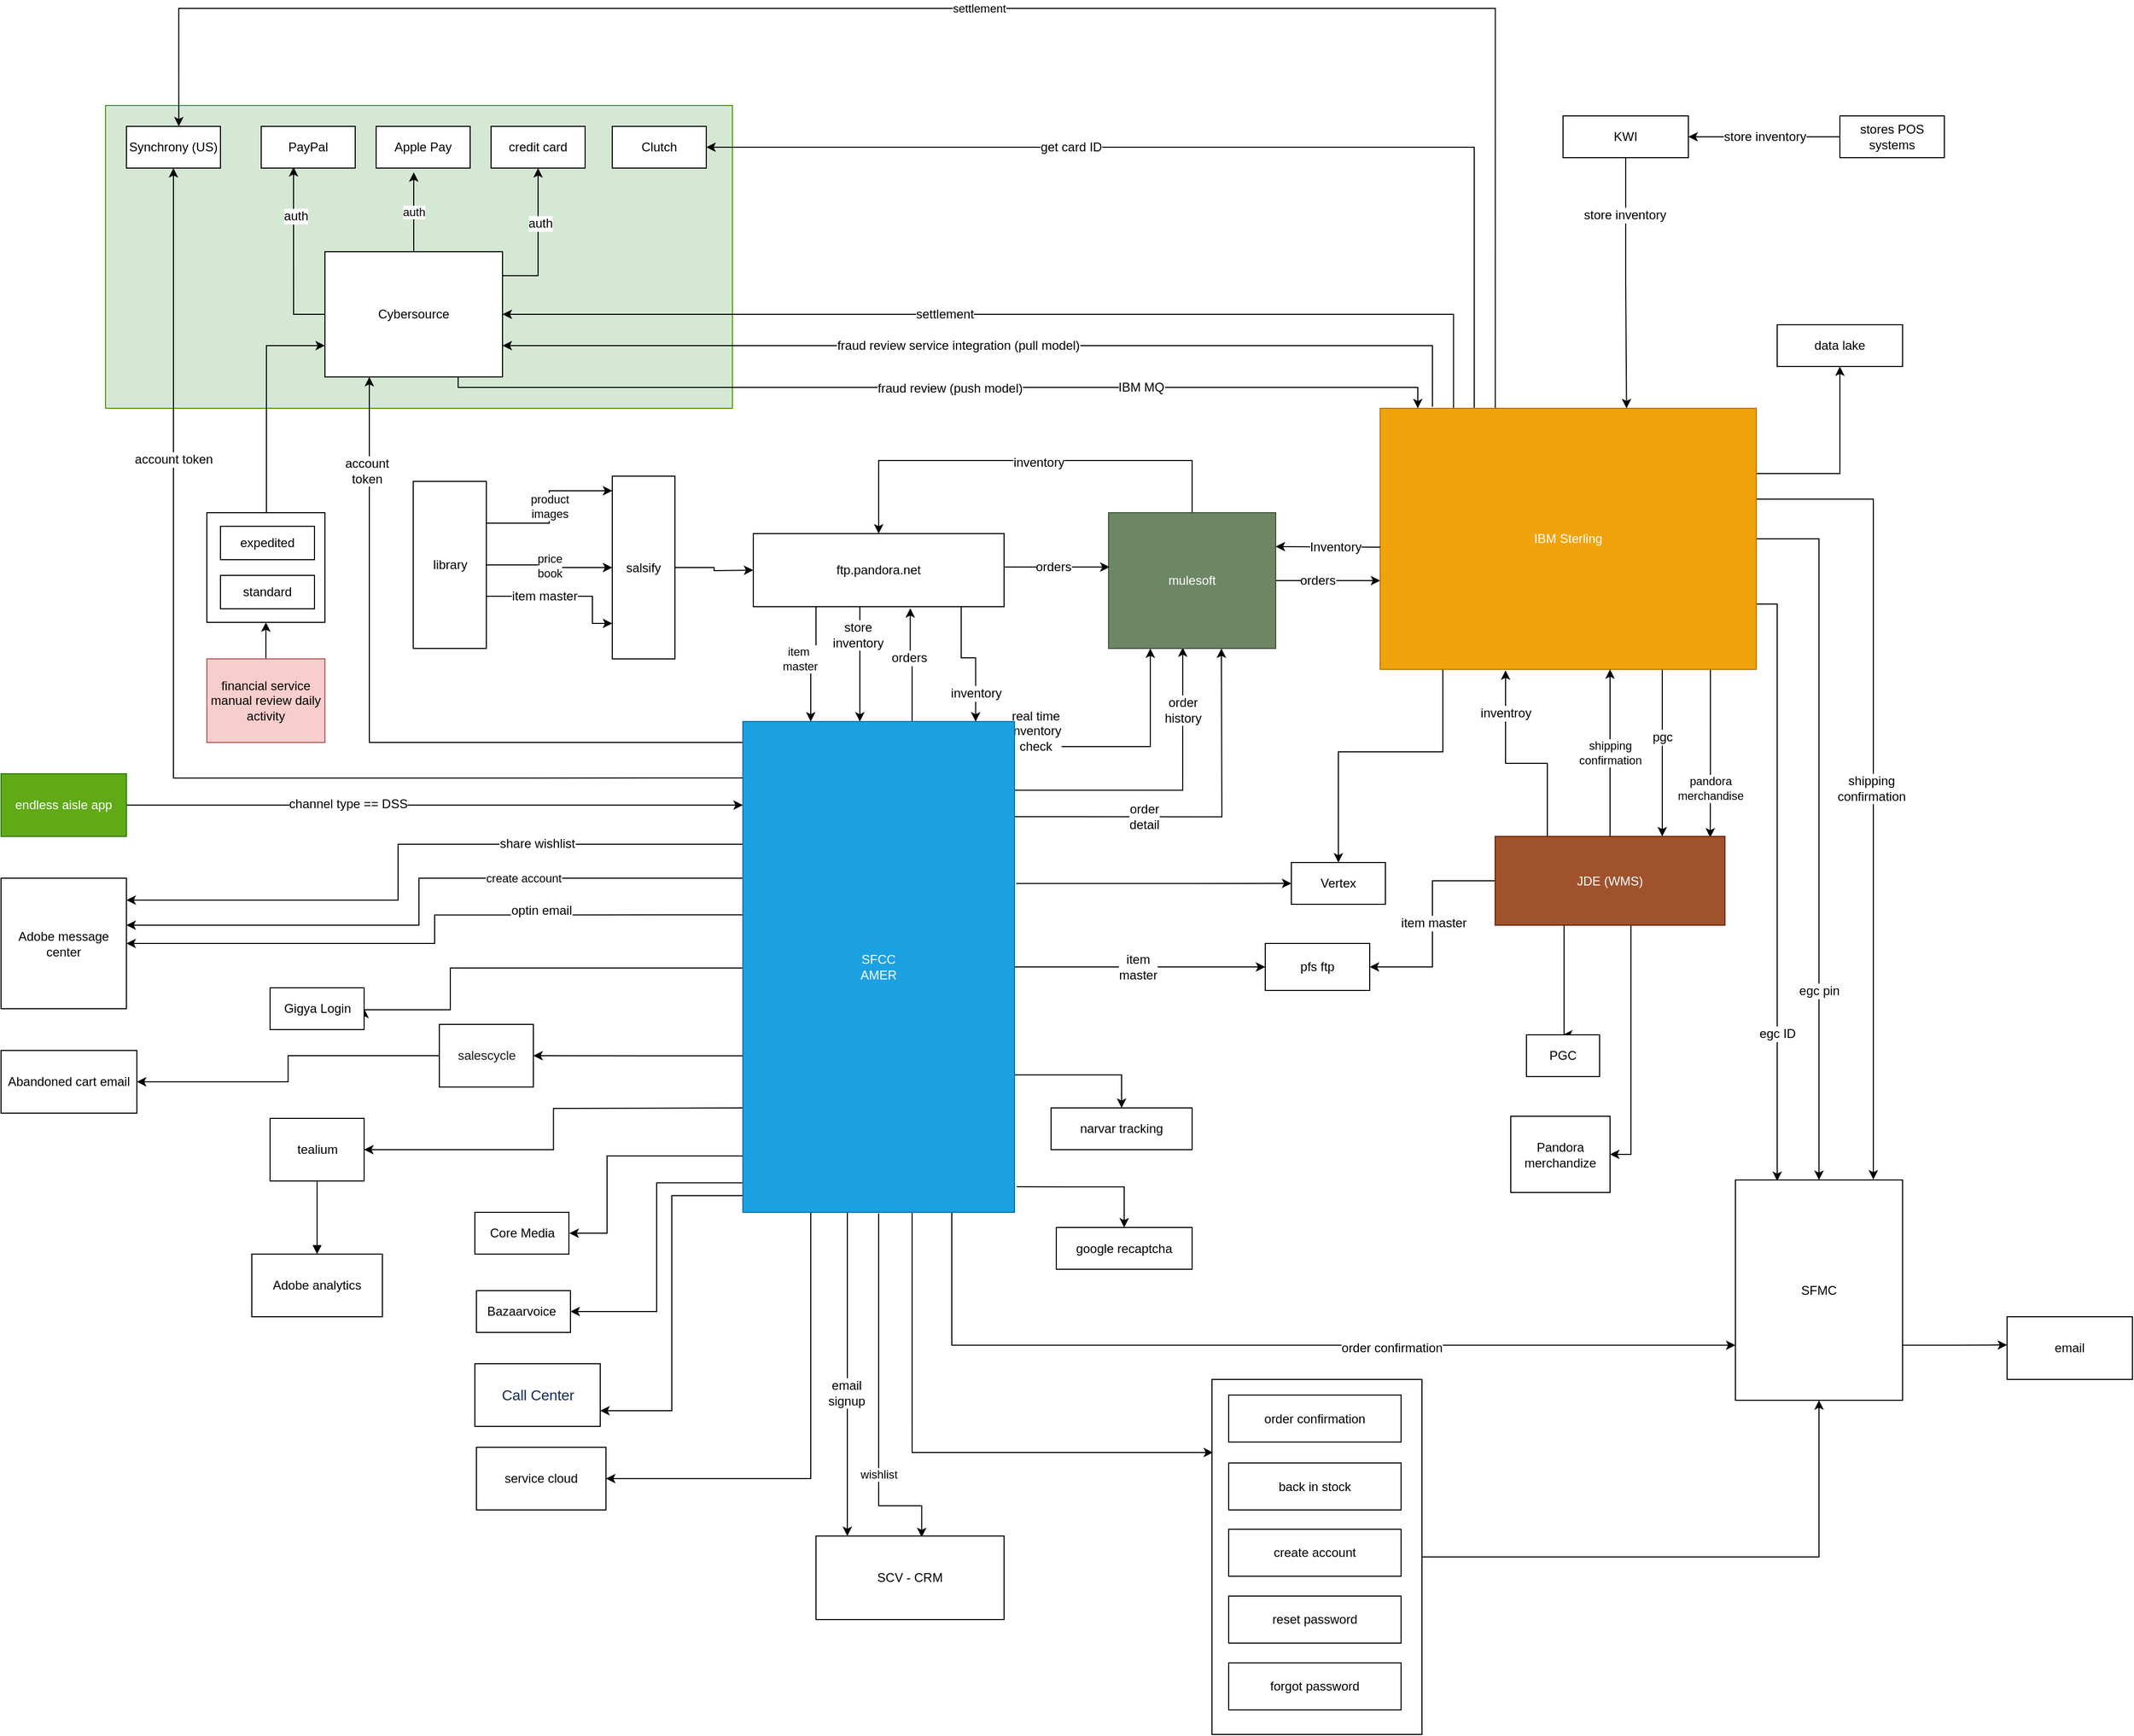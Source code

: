 <mxfile version="12.2.2" type="github" pages="3">
  <diagram name="amer" id="3icEu7I5XqVcEI4lYJHm">
    <mxGraphModel dx="2866" dy="1915" grid="1" gridSize="10" guides="1" tooltips="1" connect="1" arrows="1" fold="1" page="1" pageScale="1" pageWidth="850" pageHeight="1100" math="0" shadow="0">
      <root>
        <mxCell id="0"/>
        <mxCell id="1" parent="0"/>
        <mxCell id="CGBd2wxsoKawMv2vk4Lg-112" value="" style="rounded=0;whiteSpace=wrap;html=1;fillColor=#d5e8d4;strokeColor=#4D9900;" parent="1" vertex="1">
          <mxGeometry x="-1180" y="-310" width="600" height="290" as="geometry"/>
        </mxCell>
        <mxCell id="V_cC2gT6HBl9BK8JK8mR-5" value="" style="edgeStyle=orthogonalEdgeStyle;rounded=0;orthogonalLoop=1;jettySize=auto;html=1;entryX=0.626;entryY=1.021;entryDx=0;entryDy=0;entryPerimeter=0;exitX=0.623;exitY=0.001;exitDx=0;exitDy=0;exitPerimeter=0;" parent="1" target="V_cC2gT6HBl9BK8JK8mR-4" edge="1" source="V_cC2gT6HBl9BK8JK8mR-1">
          <mxGeometry relative="1" as="geometry">
            <mxPoint x="-460" y="280" as="sourcePoint"/>
          </mxGeometry>
        </mxCell>
        <mxCell id="TWL4DVWHpw3BuLWVAcTx-16" value="orders" style="text;html=1;resizable=0;points=[];align=center;verticalAlign=middle;labelBackgroundColor=#ffffff;" parent="V_cC2gT6HBl9BK8JK8mR-5" vertex="1" connectable="0">
          <mxGeometry x="0.158" y="1" relative="1" as="geometry">
            <mxPoint as="offset"/>
          </mxGeometry>
        </mxCell>
        <mxCell id="CGBd2wxsoKawMv2vk4Lg-45" style="edgeStyle=orthogonalEdgeStyle;rounded=0;orthogonalLoop=1;jettySize=auto;html=1;entryX=1;entryY=0.75;entryDx=0;entryDy=0;" parent="1" target="MaIgf1kPmnHuQDMeoxbi-1" edge="1">
          <mxGeometry relative="1" as="geometry">
            <Array as="points">
              <mxPoint x="-638" y="734"/>
              <mxPoint x="-638" y="940"/>
            </Array>
            <mxPoint x="-570" y="734" as="sourcePoint"/>
          </mxGeometry>
        </mxCell>
        <mxCell id="CGBd2wxsoKawMv2vk4Lg-48" style="edgeStyle=orthogonalEdgeStyle;rounded=0;orthogonalLoop=1;jettySize=auto;html=1;entryX=1;entryY=0.5;entryDx=0;entryDy=0;strokeWidth=1;exitX=0.25;exitY=1;exitDx=0;exitDy=0;" parent="1" source="V_cC2gT6HBl9BK8JK8mR-1" target="MaIgf1kPmnHuQDMeoxbi-3" edge="1">
          <mxGeometry relative="1" as="geometry"/>
        </mxCell>
        <mxCell id="CGBd2wxsoKawMv2vk4Lg-49" style="edgeStyle=orthogonalEdgeStyle;rounded=0;orthogonalLoop=1;jettySize=auto;html=1;entryX=1;entryY=0.5;entryDx=0;entryDy=0;strokeWidth=1;exitX=0;exitY=0.94;exitDx=0;exitDy=0;exitPerimeter=0;" parent="1" source="V_cC2gT6HBl9BK8JK8mR-1" target="V_cC2gT6HBl9BK8JK8mR-85" edge="1">
          <mxGeometry relative="1" as="geometry"/>
        </mxCell>
        <mxCell id="CGBd2wxsoKawMv2vk4Lg-50" style="edgeStyle=orthogonalEdgeStyle;rounded=0;orthogonalLoop=1;jettySize=auto;html=1;strokeWidth=1;" parent="1" edge="1">
          <mxGeometry relative="1" as="geometry">
            <mxPoint x="-570" y="696" as="sourcePoint"/>
            <mxPoint x="-736" y="770" as="targetPoint"/>
            <Array as="points">
              <mxPoint x="-700" y="696"/>
              <mxPoint x="-700" y="770"/>
            </Array>
          </mxGeometry>
        </mxCell>
        <mxCell id="CGBd2wxsoKawMv2vk4Lg-51" style="edgeStyle=orthogonalEdgeStyle;rounded=0;orthogonalLoop=1;jettySize=auto;html=1;entryX=1;entryY=0.5;entryDx=0;entryDy=0;strokeWidth=1;" parent="1" target="N_9rhiI7Wwjrm_V3X6SH-1" edge="1">
          <mxGeometry relative="1" as="geometry">
            <mxPoint x="-570" y="650" as="sourcePoint"/>
          </mxGeometry>
        </mxCell>
        <mxCell id="CGBd2wxsoKawMv2vk4Lg-52" style="edgeStyle=orthogonalEdgeStyle;rounded=0;orthogonalLoop=1;jettySize=auto;html=1;entryX=0.5;entryY=1;entryDx=0;entryDy=0;strokeWidth=1;exitX=0;exitY=0.115;exitDx=0;exitDy=0;exitPerimeter=0;" parent="1" source="V_cC2gT6HBl9BK8JK8mR-1" target="V_cC2gT6HBl9BK8JK8mR-66" edge="1">
          <mxGeometry relative="1" as="geometry"/>
        </mxCell>
        <mxCell id="CGBd2wxsoKawMv2vk4Lg-71" value="account token" style="text;html=1;resizable=0;points=[];align=center;verticalAlign=middle;labelBackgroundColor=#ffffff;" parent="CGBd2wxsoKawMv2vk4Lg-52" vertex="1" connectable="0">
          <mxGeometry x="0.423" relative="1" as="geometry">
            <mxPoint y="-46.5" as="offset"/>
          </mxGeometry>
        </mxCell>
        <mxCell id="CGBd2wxsoKawMv2vk4Lg-53" style="edgeStyle=orthogonalEdgeStyle;rounded=0;orthogonalLoop=1;jettySize=auto;html=1;entryX=0.5;entryY=0;entryDx=0;entryDy=0;strokeWidth=1;exitX=0.992;exitY=0.72;exitDx=0;exitDy=0;exitPerimeter=0;" parent="1" source="V_cC2gT6HBl9BK8JK8mR-1" target="u5Q9tlcLcI0Oim-ChqrU-1" edge="1">
          <mxGeometry relative="1" as="geometry"/>
        </mxCell>
        <mxCell id="CGBd2wxsoKawMv2vk4Lg-54" style="edgeStyle=orthogonalEdgeStyle;rounded=0;orthogonalLoop=1;jettySize=auto;html=1;entryX=0;entryY=0.5;entryDx=0;entryDy=0;strokeWidth=1;" parent="1" source="V_cC2gT6HBl9BK8JK8mR-1" target="TWL4DVWHpw3BuLWVAcTx-10" edge="1">
          <mxGeometry relative="1" as="geometry"/>
        </mxCell>
        <mxCell id="CGBd2wxsoKawMv2vk4Lg-55" value="item &lt;br&gt;master" style="text;html=1;resizable=0;points=[];align=center;verticalAlign=middle;labelBackgroundColor=#ffffff;" parent="CGBd2wxsoKawMv2vk4Lg-54" vertex="1" connectable="0">
          <mxGeometry x="-0.434" y="-3" relative="1" as="geometry">
            <mxPoint x="49.5" y="-3" as="offset"/>
          </mxGeometry>
        </mxCell>
        <mxCell id="CGBd2wxsoKawMv2vk4Lg-67" style="edgeStyle=orthogonalEdgeStyle;rounded=0;orthogonalLoop=1;jettySize=auto;html=1;strokeWidth=1;exitX=1.008;exitY=0.948;exitDx=0;exitDy=0;exitPerimeter=0;" parent="1" source="V_cC2gT6HBl9BK8JK8mR-1" target="9Npi8_EjcijGg6YAnJOB-1" edge="1">
          <mxGeometry relative="1" as="geometry"/>
        </mxCell>
        <mxCell id="CGBd2wxsoKawMv2vk4Lg-70" style="edgeStyle=orthogonalEdgeStyle;rounded=0;orthogonalLoop=1;jettySize=auto;html=1;strokeWidth=1;entryX=0.25;entryY=1;entryDx=0;entryDy=0;" parent="1" source="V_cC2gT6HBl9BK8JK8mR-1" target="V_cC2gT6HBl9BK8JK8mR-56" edge="1">
          <mxGeometry relative="1" as="geometry">
            <mxPoint x="-920" y="-40.0" as="targetPoint"/>
            <Array as="points">
              <mxPoint x="-927" y="300"/>
            </Array>
          </mxGeometry>
        </mxCell>
        <mxCell id="CGBd2wxsoKawMv2vk4Lg-72" value="account&lt;br&gt;token" style="text;html=1;resizable=0;points=[];align=center;verticalAlign=middle;labelBackgroundColor=#ffffff;" parent="CGBd2wxsoKawMv2vk4Lg-70" vertex="1" connectable="0">
          <mxGeometry x="0.733" y="-6" relative="1" as="geometry">
            <mxPoint x="-9" y="-4.5" as="offset"/>
          </mxGeometry>
        </mxCell>
        <mxCell id="CGBd2wxsoKawMv2vk4Lg-81" style="edgeStyle=orthogonalEdgeStyle;rounded=0;orthogonalLoop=1;jettySize=auto;html=1;entryX=0;entryY=0.5;entryDx=0;entryDy=0;strokeWidth=1;exitX=1.006;exitY=0.33;exitDx=0;exitDy=0;exitPerimeter=0;" parent="1" source="V_cC2gT6HBl9BK8JK8mR-1" target="V_cC2gT6HBl9BK8JK8mR-78" edge="1">
          <mxGeometry relative="1" as="geometry"/>
        </mxCell>
        <mxCell id="CGBd2wxsoKawMv2vk4Lg-82" style="edgeStyle=orthogonalEdgeStyle;rounded=0;orthogonalLoop=1;jettySize=auto;html=1;entryX=0.25;entryY=1;entryDx=0;entryDy=0;strokeWidth=1;exitX=0.994;exitY=0.051;exitDx=0;exitDy=0;exitPerimeter=0;" parent="1" source="V_cC2gT6HBl9BK8JK8mR-1" target="V_cC2gT6HBl9BK8JK8mR-6" edge="1">
          <mxGeometry relative="1" as="geometry"/>
        </mxCell>
        <mxCell id="CGBd2wxsoKawMv2vk4Lg-83" value="real time&lt;br&gt;inventory&lt;br&gt;check" style="text;html=1;resizable=0;points=[];align=center;verticalAlign=middle;labelBackgroundColor=#ffffff;" parent="CGBd2wxsoKawMv2vk4Lg-82" vertex="1" connectable="0">
          <mxGeometry x="0.725" y="-1" relative="1" as="geometry">
            <mxPoint x="-111" y="48" as="offset"/>
          </mxGeometry>
        </mxCell>
        <mxCell id="CGBd2wxsoKawMv2vk4Lg-84" style="edgeStyle=orthogonalEdgeStyle;rounded=0;orthogonalLoop=1;jettySize=auto;html=1;strokeWidth=1;exitX=1;exitY=0.14;exitDx=0;exitDy=0;exitPerimeter=0;entryX=0.444;entryY=0.992;entryDx=0;entryDy=0;entryPerimeter=0;" parent="1" source="V_cC2gT6HBl9BK8JK8mR-1" target="V_cC2gT6HBl9BK8JK8mR-6" edge="1">
          <mxGeometry relative="1" as="geometry"/>
        </mxCell>
        <mxCell id="CGBd2wxsoKawMv2vk4Lg-85" value="order&lt;br&gt;history" style="text;html=1;resizable=0;points=[];align=center;verticalAlign=middle;labelBackgroundColor=#ffffff;" parent="CGBd2wxsoKawMv2vk4Lg-84" vertex="1" connectable="0">
          <mxGeometry x="0.295" y="45" relative="1" as="geometry">
            <mxPoint x="45" y="-45" as="offset"/>
          </mxGeometry>
        </mxCell>
        <mxCell id="CGBd2wxsoKawMv2vk4Lg-86" style="edgeStyle=orthogonalEdgeStyle;rounded=0;orthogonalLoop=1;jettySize=auto;html=1;strokeWidth=1;exitX=1;exitY=0.194;exitDx=0;exitDy=0;exitPerimeter=0;" parent="1" source="V_cC2gT6HBl9BK8JK8mR-1" edge="1">
          <mxGeometry relative="1" as="geometry">
            <mxPoint x="-112" y="210" as="targetPoint"/>
          </mxGeometry>
        </mxCell>
        <mxCell id="CGBd2wxsoKawMv2vk4Lg-87" value="order&lt;br&gt;detail" style="text;html=1;resizable=0;points=[];align=center;verticalAlign=middle;labelBackgroundColor=#ffffff;" parent="CGBd2wxsoKawMv2vk4Lg-86" vertex="1" connectable="0">
          <mxGeometry x="-0.313" relative="1" as="geometry">
            <mxPoint as="offset"/>
          </mxGeometry>
        </mxCell>
        <mxCell id="CGBd2wxsoKawMv2vk4Lg-92" style="edgeStyle=orthogonalEdgeStyle;rounded=0;orthogonalLoop=1;jettySize=auto;html=1;entryX=1;entryY=0.5;entryDx=0;entryDy=0;strokeWidth=1;" parent="1" source="V_cC2gT6HBl9BK8JK8mR-1" target="V_cC2gT6HBl9BK8JK8mR-39" edge="1">
          <mxGeometry relative="1" as="geometry">
            <mxPoint x="-569" y="371" as="sourcePoint"/>
            <Array as="points">
              <mxPoint x="-850" y="516"/>
              <mxPoint x="-850" y="556"/>
            </Array>
          </mxGeometry>
        </mxCell>
        <mxCell id="CGBd2wxsoKawMv2vk4Lg-96" style="edgeStyle=orthogonalEdgeStyle;rounded=0;orthogonalLoop=1;jettySize=auto;html=1;entryX=0;entryY=0.75;entryDx=0;entryDy=0;strokeWidth=1;exitX=0.952;exitY=1;exitDx=0;exitDy=0;exitPerimeter=0;" parent="1" source="V_cC2gT6HBl9BK8JK8mR-1" target="CGBd2wxsoKawMv2vk4Lg-11" edge="1">
          <mxGeometry relative="1" as="geometry">
            <Array as="points">
              <mxPoint x="-370" y="877"/>
            </Array>
          </mxGeometry>
        </mxCell>
        <mxCell id="R9zYxcOd8RueL_nEJfBi-4" value="order confirmation" style="text;html=1;resizable=0;points=[];align=center;verticalAlign=middle;labelBackgroundColor=#ffffff;" vertex="1" connectable="0" parent="CGBd2wxsoKawMv2vk4Lg-96">
          <mxGeometry x="0.289" y="-2" relative="1" as="geometry">
            <mxPoint as="offset"/>
          </mxGeometry>
        </mxCell>
        <mxCell id="CGBd2wxsoKawMv2vk4Lg-101" style="edgeStyle=orthogonalEdgeStyle;rounded=0;orthogonalLoop=1;jettySize=auto;html=1;strokeWidth=1;exitX=0.467;exitY=0.998;exitDx=0;exitDy=0;exitPerimeter=0;" parent="1" source="V_cC2gT6HBl9BK8JK8mR-1" target="V_cC2gT6HBl9BK8JK8mR-41" edge="1">
          <mxGeometry relative="1" as="geometry">
            <Array as="points">
              <mxPoint x="-470" y="749"/>
            </Array>
          </mxGeometry>
        </mxCell>
        <mxCell id="CGBd2wxsoKawMv2vk4Lg-102" value="email&lt;br&gt;signup" style="text;html=1;resizable=0;points=[];align=center;verticalAlign=middle;labelBackgroundColor=#ffffff;" parent="CGBd2wxsoKawMv2vk4Lg-101" vertex="1" connectable="0">
          <mxGeometry x="0.172" y="-1" relative="1" as="geometry">
            <mxPoint y="1" as="offset"/>
          </mxGeometry>
        </mxCell>
        <mxCell id="CGBd2wxsoKawMv2vk4Lg-103" value="wishlist" style="edgeStyle=orthogonalEdgeStyle;rounded=0;orthogonalLoop=1;jettySize=auto;html=1;entryX=0.562;entryY=0.014;entryDx=0;entryDy=0;entryPerimeter=0;strokeWidth=1;" parent="1" target="V_cC2gT6HBl9BK8JK8mR-41" edge="1">
          <mxGeometry x="0.424" relative="1" as="geometry">
            <mxPoint x="-440" y="751" as="sourcePoint"/>
            <Array as="points">
              <mxPoint x="-440" y="751"/>
              <mxPoint x="-440" y="1031"/>
              <mxPoint x="-398" y="1031"/>
            </Array>
            <mxPoint as="offset"/>
          </mxGeometry>
        </mxCell>
        <mxCell id="R9zYxcOd8RueL_nEJfBi-2" style="edgeStyle=orthogonalEdgeStyle;rounded=0;orthogonalLoop=1;jettySize=auto;html=1;entryX=1;entryY=0.5;entryDx=0;entryDy=0;exitX=0.001;exitY=0.394;exitDx=0;exitDy=0;exitPerimeter=0;" edge="1" parent="1" source="V_cC2gT6HBl9BK8JK8mR-1" target="R9zYxcOd8RueL_nEJfBi-1">
          <mxGeometry relative="1" as="geometry">
            <mxPoint x="-570" y="445" as="sourcePoint"/>
          </mxGeometry>
        </mxCell>
        <mxCell id="R9zYxcOd8RueL_nEJfBi-3" value="optin email" style="text;html=1;resizable=0;points=[];align=center;verticalAlign=middle;labelBackgroundColor=#ffffff;" vertex="1" connectable="0" parent="R9zYxcOd8RueL_nEJfBi-2">
          <mxGeometry x="-0.373" y="-4" relative="1" as="geometry">
            <mxPoint as="offset"/>
          </mxGeometry>
        </mxCell>
        <mxCell id="R9zYxcOd8RueL_nEJfBi-6" style="edgeStyle=orthogonalEdgeStyle;rounded=0;orthogonalLoop=1;jettySize=auto;html=1;exitX=0.623;exitY=1.001;exitDx=0;exitDy=0;exitPerimeter=0;" edge="1" parent="1" source="V_cC2gT6HBl9BK8JK8mR-1">
          <mxGeometry relative="1" as="geometry">
            <mxPoint x="-120" y="980" as="targetPoint"/>
            <Array as="points">
              <mxPoint x="-408" y="980"/>
            </Array>
          </mxGeometry>
        </mxCell>
        <mxCell id="R9zYxcOd8RueL_nEJfBi-24" value="create account" style="edgeStyle=orthogonalEdgeStyle;rounded=0;orthogonalLoop=1;jettySize=auto;html=1;exitX=0;exitY=0.25;exitDx=0;exitDy=0;entryX=1;entryY=0.36;entryDx=0;entryDy=0;entryPerimeter=0;" edge="1" parent="1" source="V_cC2gT6HBl9BK8JK8mR-1" target="R9zYxcOd8RueL_nEJfBi-1">
          <mxGeometry x="-0.274" relative="1" as="geometry">
            <Array as="points">
              <mxPoint x="-570" y="430"/>
              <mxPoint x="-880" y="430"/>
              <mxPoint x="-880" y="475"/>
            </Array>
            <mxPoint as="offset"/>
          </mxGeometry>
        </mxCell>
        <mxCell id="R9zYxcOd8RueL_nEJfBi-25" style="edgeStyle=orthogonalEdgeStyle;rounded=0;orthogonalLoop=1;jettySize=auto;html=1;exitX=0;exitY=0.25;exitDx=0;exitDy=0;entryX=1;entryY=0.168;entryDx=0;entryDy=0;entryPerimeter=0;" edge="1" parent="1" source="V_cC2gT6HBl9BK8JK8mR-1" target="R9zYxcOd8RueL_nEJfBi-1">
          <mxGeometry relative="1" as="geometry">
            <Array as="points">
              <mxPoint x="-900" y="398"/>
              <mxPoint x="-900" y="451"/>
            </Array>
          </mxGeometry>
        </mxCell>
        <mxCell id="R9zYxcOd8RueL_nEJfBi-26" value="share wishlist" style="text;html=1;resizable=0;points=[];align=center;verticalAlign=middle;labelBackgroundColor=#ffffff;" vertex="1" connectable="0" parent="R9zYxcOd8RueL_nEJfBi-25">
          <mxGeometry x="-0.387" y="-1" relative="1" as="geometry">
            <mxPoint as="offset"/>
          </mxGeometry>
        </mxCell>
        <mxCell id="R9zYxcOd8RueL_nEJfBi-28" style="edgeStyle=orthogonalEdgeStyle;rounded=0;orthogonalLoop=1;jettySize=auto;html=1;entryX=1;entryY=0.5;entryDx=0;entryDy=0;exitX=0;exitY=0.681;exitDx=0;exitDy=0;exitPerimeter=0;" edge="1" parent="1" source="V_cC2gT6HBl9BK8JK8mR-1" target="t0MbtXIJnq7x4KhH7S1b-1">
          <mxGeometry relative="1" as="geometry"/>
        </mxCell>
        <mxCell id="V_cC2gT6HBl9BK8JK8mR-1" value="SFCC&lt;br&gt;AMER" style="rounded=0;whiteSpace=wrap;html=1;fillColor=#1ba1e2;strokeColor=#006EAF;fontColor=#ffffff;" parent="1" vertex="1">
          <mxGeometry x="-570" y="280" width="260" height="470" as="geometry"/>
        </mxCell>
        <mxCell id="V_cC2gT6HBl9BK8JK8mR-44" value="Core Media" style="rounded=0;whiteSpace=wrap;html=1;" parent="1" vertex="1">
          <mxGeometry x="-826.5" y="750" width="90" height="40" as="geometry"/>
        </mxCell>
        <mxCell id="CGBd2wxsoKawMv2vk4Lg-89" style="edgeStyle=orthogonalEdgeStyle;rounded=0;orthogonalLoop=1;jettySize=auto;html=1;strokeWidth=1;exitX=0.425;exitY=1.005;exitDx=0;exitDy=0;exitPerimeter=0;" parent="1" source="V_cC2gT6HBl9BK8JK8mR-4" edge="1">
          <mxGeometry relative="1" as="geometry">
            <mxPoint x="-458" y="280" as="targetPoint"/>
            <Array as="points">
              <mxPoint x="-458" y="280"/>
            </Array>
          </mxGeometry>
        </mxCell>
        <mxCell id="CGBd2wxsoKawMv2vk4Lg-90" value="store&lt;br&gt;inventory" style="text;html=1;resizable=0;points=[];align=center;verticalAlign=middle;labelBackgroundColor=#ffffff;" parent="CGBd2wxsoKawMv2vk4Lg-89" vertex="1" connectable="0">
          <mxGeometry x="0.512" y="1" relative="1" as="geometry">
            <mxPoint x="-3" y="-57" as="offset"/>
          </mxGeometry>
        </mxCell>
        <mxCell id="CGBd2wxsoKawMv2vk4Lg-99" style="edgeStyle=orthogonalEdgeStyle;rounded=0;orthogonalLoop=1;jettySize=auto;html=1;exitX=0.829;exitY=1.006;exitDx=0;exitDy=0;entryX=0.857;entryY=0;entryDx=0;entryDy=0;entryPerimeter=0;strokeWidth=1;exitPerimeter=0;" parent="1" source="V_cC2gT6HBl9BK8JK8mR-4" target="V_cC2gT6HBl9BK8JK8mR-1" edge="1">
          <mxGeometry relative="1" as="geometry">
            <Array as="points">
              <mxPoint x="-361" y="219"/>
              <mxPoint x="-348" y="219"/>
            </Array>
          </mxGeometry>
        </mxCell>
        <mxCell id="CGBd2wxsoKawMv2vk4Lg-100" value="inventory" style="text;html=1;resizable=0;points=[];align=center;verticalAlign=middle;labelBackgroundColor=#ffffff;" parent="CGBd2wxsoKawMv2vk4Lg-99" vertex="1" connectable="0">
          <mxGeometry x="0.557" relative="1" as="geometry">
            <mxPoint as="offset"/>
          </mxGeometry>
        </mxCell>
        <mxCell id="LyeL0jYoltdHp8bPtdGk-1" value="item&lt;br&gt;&amp;nbsp;master" style="edgeStyle=orthogonalEdgeStyle;rounded=0;orthogonalLoop=1;jettySize=auto;html=1;exitX=0.25;exitY=1;exitDx=0;exitDy=0;entryX=0.25;entryY=0;entryDx=0;entryDy=0;" edge="1" parent="1" source="V_cC2gT6HBl9BK8JK8mR-4" target="V_cC2gT6HBl9BK8JK8mR-1">
          <mxGeometry relative="1" as="geometry">
            <Array as="points">
              <mxPoint x="-520" y="220"/>
              <mxPoint x="-517" y="220"/>
            </Array>
          </mxGeometry>
        </mxCell>
        <mxCell id="V_cC2gT6HBl9BK8JK8mR-4" value="ftp.pandora.net" style="rounded=0;whiteSpace=wrap;html=1;" parent="1" vertex="1">
          <mxGeometry x="-560" y="100" width="240" height="70" as="geometry"/>
        </mxCell>
        <mxCell id="CGBd2wxsoKawMv2vk4Lg-79" style="edgeStyle=orthogonalEdgeStyle;rounded=0;orthogonalLoop=1;jettySize=auto;html=1;strokeWidth=1;" parent="1" source="V_cC2gT6HBl9BK8JK8mR-6" edge="1">
          <mxGeometry relative="1" as="geometry">
            <mxPoint x="40" y="145" as="targetPoint"/>
          </mxGeometry>
        </mxCell>
        <mxCell id="CGBd2wxsoKawMv2vk4Lg-80" value="orders" style="text;html=1;resizable=0;points=[];align=center;verticalAlign=middle;labelBackgroundColor=#ffffff;" parent="CGBd2wxsoKawMv2vk4Lg-79" vertex="1" connectable="0">
          <mxGeometry x="-0.218" relative="1" as="geometry">
            <mxPoint as="offset"/>
          </mxGeometry>
        </mxCell>
        <mxCell id="CGBd2wxsoKawMv2vk4Lg-97" style="edgeStyle=orthogonalEdgeStyle;rounded=0;orthogonalLoop=1;jettySize=auto;html=1;entryX=0.5;entryY=0;entryDx=0;entryDy=0;strokeWidth=1;exitX=0.5;exitY=0;exitDx=0;exitDy=0;" parent="1" source="V_cC2gT6HBl9BK8JK8mR-6" target="V_cC2gT6HBl9BK8JK8mR-4" edge="1">
          <mxGeometry relative="1" as="geometry">
            <mxPoint x="-140" y="70" as="sourcePoint"/>
            <Array as="points">
              <mxPoint x="-140" y="30"/>
              <mxPoint x="-440" y="30"/>
            </Array>
          </mxGeometry>
        </mxCell>
        <mxCell id="CGBd2wxsoKawMv2vk4Lg-98" value="inventory" style="text;html=1;resizable=0;points=[];align=center;verticalAlign=middle;labelBackgroundColor=#ffffff;" parent="CGBd2wxsoKawMv2vk4Lg-97" vertex="1" connectable="0">
          <mxGeometry x="-0.062" y="2" relative="1" as="geometry">
            <mxPoint as="offset"/>
          </mxGeometry>
        </mxCell>
        <mxCell id="V_cC2gT6HBl9BK8JK8mR-6" value="mulesoft" style="rounded=0;whiteSpace=wrap;html=1;fillColor=#6d8764;strokeColor=#3A5431;fontColor=#ffffff;" parent="1" vertex="1">
          <mxGeometry x="-220" y="80" width="160" height="130" as="geometry"/>
        </mxCell>
        <mxCell id="CGBd2wxsoKawMv2vk4Lg-29" style="edgeStyle=orthogonalEdgeStyle;rounded=0;orthogonalLoop=1;jettySize=auto;html=1;exitX=1;exitY=0.75;exitDx=0;exitDy=0;" parent="1" source="V_cC2gT6HBl9BK8JK8mR-8" edge="1">
          <mxGeometry relative="1" as="geometry">
            <mxPoint x="420" y="720" as="targetPoint"/>
            <Array as="points">
              <mxPoint x="420" y="168"/>
            </Array>
          </mxGeometry>
        </mxCell>
        <mxCell id="CGBd2wxsoKawMv2vk4Lg-30" value="egc ID" style="text;html=1;resizable=0;points=[];align=center;verticalAlign=middle;labelBackgroundColor=#ffffff;" parent="CGBd2wxsoKawMv2vk4Lg-29" vertex="1" connectable="0">
          <mxGeometry x="-0.332" y="3" relative="1" as="geometry">
            <mxPoint x="-3" y="240" as="offset"/>
          </mxGeometry>
        </mxCell>
        <mxCell id="CGBd2wxsoKawMv2vk4Lg-31" style="edgeStyle=orthogonalEdgeStyle;rounded=0;orthogonalLoop=1;jettySize=auto;html=1;exitX=1;exitY=0.5;exitDx=0;exitDy=0;" parent="1" source="V_cC2gT6HBl9BK8JK8mR-8" edge="1">
          <mxGeometry relative="1" as="geometry">
            <mxPoint x="460" y="719" as="targetPoint"/>
            <Array as="points">
              <mxPoint x="460" y="105"/>
            </Array>
          </mxGeometry>
        </mxCell>
        <mxCell id="CGBd2wxsoKawMv2vk4Lg-32" value="egc pin" style="text;html=1;resizable=0;points=[];align=center;verticalAlign=middle;labelBackgroundColor=#ffffff;" parent="CGBd2wxsoKawMv2vk4Lg-31" vertex="1" connectable="0">
          <mxGeometry x="0.572" relative="1" as="geometry">
            <mxPoint y="-37" as="offset"/>
          </mxGeometry>
        </mxCell>
        <mxCell id="CGBd2wxsoKawMv2vk4Lg-34" style="edgeStyle=orthogonalEdgeStyle;rounded=0;orthogonalLoop=1;jettySize=auto;html=1;exitX=1;exitY=0.25;exitDx=0;exitDy=0;" parent="1" source="V_cC2gT6HBl9BK8JK8mR-8" target="TWL4DVWHpw3BuLWVAcTx-33" edge="1">
          <mxGeometry relative="1" as="geometry"/>
        </mxCell>
        <mxCell id="CGBd2wxsoKawMv2vk4Lg-38" value="settlement" style="edgeStyle=orthogonalEdgeStyle;rounded=0;orthogonalLoop=1;jettySize=auto;html=1;entryX=0.557;entryY=0;entryDx=0;entryDy=0;entryPerimeter=0;exitX=0.306;exitY=0.006;exitDx=0;exitDy=0;exitPerimeter=0;" parent="1" source="V_cC2gT6HBl9BK8JK8mR-8" target="V_cC2gT6HBl9BK8JK8mR-66" edge="1">
          <mxGeometry relative="1" as="geometry">
            <mxPoint x="-1090" y="-263" as="targetPoint"/>
            <mxPoint x="150" y="-10" as="sourcePoint"/>
            <Array as="points">
              <mxPoint x="150" y="-403"/>
              <mxPoint x="-1110" y="-403"/>
            </Array>
          </mxGeometry>
        </mxCell>
        <mxCell id="CGBd2wxsoKawMv2vk4Lg-46" style="edgeStyle=orthogonalEdgeStyle;rounded=0;orthogonalLoop=1;jettySize=auto;html=1;entryX=1;entryY=0.5;entryDx=0;entryDy=0;exitX=0.195;exitY=0;exitDx=0;exitDy=0;exitPerimeter=0;" parent="1" target="V_cC2gT6HBl9BK8JK8mR-56" edge="1" source="V_cC2gT6HBl9BK8JK8mR-8">
          <mxGeometry relative="1" as="geometry">
            <mxPoint x="-170" y="-190" as="targetPoint"/>
            <mxPoint x="80" y="10" as="sourcePoint"/>
            <Array as="points">
              <mxPoint x="110" y="-110"/>
            </Array>
          </mxGeometry>
        </mxCell>
        <mxCell id="CGBd2wxsoKawMv2vk4Lg-47" value="settlement" style="text;html=1;resizable=0;points=[];align=center;verticalAlign=middle;labelBackgroundColor=#ffffff;" parent="CGBd2wxsoKawMv2vk4Lg-46" vertex="1" connectable="0">
          <mxGeometry x="0.155" relative="1" as="geometry">
            <mxPoint as="offset"/>
          </mxGeometry>
        </mxCell>
        <mxCell id="CGBd2wxsoKawMv2vk4Lg-78" style="edgeStyle=orthogonalEdgeStyle;rounded=0;orthogonalLoop=1;jettySize=auto;html=1;entryX=0.5;entryY=0;entryDx=0;entryDy=0;strokeWidth=1;" parent="1" source="V_cC2gT6HBl9BK8JK8mR-8" target="V_cC2gT6HBl9BK8JK8mR-78" edge="1">
          <mxGeometry relative="1" as="geometry">
            <Array as="points">
              <mxPoint x="100" y="309"/>
              <mxPoint y="309"/>
            </Array>
          </mxGeometry>
        </mxCell>
        <mxCell id="CGBd2wxsoKawMv2vk4Lg-93" style="edgeStyle=orthogonalEdgeStyle;rounded=0;orthogonalLoop=1;jettySize=auto;html=1;strokeWidth=1;" parent="1" source="V_cC2gT6HBl9BK8JK8mR-8" target="V_cC2gT6HBl9BK8JK8mR-23" edge="1">
          <mxGeometry relative="1" as="geometry">
            <Array as="points">
              <mxPoint x="310" y="370"/>
              <mxPoint x="310" y="370"/>
            </Array>
          </mxGeometry>
        </mxCell>
        <mxCell id="CGBd2wxsoKawMv2vk4Lg-94" value="pgc" style="text;html=1;resizable=0;points=[];align=center;verticalAlign=middle;labelBackgroundColor=#ffffff;" parent="CGBd2wxsoKawMv2vk4Lg-93" vertex="1" connectable="0">
          <mxGeometry x="0.754" y="-76" relative="1" as="geometry">
            <mxPoint x="76" y="-76" as="offset"/>
          </mxGeometry>
        </mxCell>
        <mxCell id="CGBd2wxsoKawMv2vk4Lg-95" value="pandora&lt;br&gt;merchandise" style="edgeStyle=orthogonalEdgeStyle;rounded=0;orthogonalLoop=1;jettySize=auto;html=1;strokeWidth=1;exitX=0.878;exitY=0.999;exitDx=0;exitDy=0;exitPerimeter=0;entryX=0.936;entryY=0.012;entryDx=0;entryDy=0;entryPerimeter=0;" parent="1" source="V_cC2gT6HBl9BK8JK8mR-8" target="V_cC2gT6HBl9BK8JK8mR-23" edge="1">
          <mxGeometry x="0.411" relative="1" as="geometry">
            <mxPoint x="356" y="386" as="targetPoint"/>
            <mxPoint as="offset"/>
          </mxGeometry>
        </mxCell>
        <mxCell id="CGBd2wxsoKawMv2vk4Lg-107" style="edgeStyle=orthogonalEdgeStyle;rounded=0;orthogonalLoop=1;jettySize=auto;html=1;exitX=0.25;exitY=0;exitDx=0;exitDy=0;entryX=1;entryY=0.5;entryDx=0;entryDy=0;strokeWidth=1;" parent="1" source="V_cC2gT6HBl9BK8JK8mR-8" target="ea_WDXVp_1bCXUbU4MuW-6" edge="1">
          <mxGeometry relative="1" as="geometry"/>
        </mxCell>
        <mxCell id="wZ4mtcYfP809dJblDa4F-1" value="get card ID" style="text;html=1;resizable=0;points=[];align=center;verticalAlign=middle;labelBackgroundColor=#ffffff;" vertex="1" connectable="0" parent="CGBd2wxsoKawMv2vk4Lg-107">
          <mxGeometry x="0.292" relative="1" as="geometry">
            <mxPoint as="offset"/>
          </mxGeometry>
        </mxCell>
        <mxCell id="nJtccMS4f_mF61-7Y9xV-1" style="edgeStyle=orthogonalEdgeStyle;rounded=0;orthogonalLoop=1;jettySize=auto;html=1;entryX=1;entryY=0.75;entryDx=0;entryDy=0;exitX=0.139;exitY=-0.006;exitDx=0;exitDy=0;exitPerimeter=0;" edge="1" parent="1" source="V_cC2gT6HBl9BK8JK8mR-8" target="V_cC2gT6HBl9BK8JK8mR-56">
          <mxGeometry relative="1" as="geometry">
            <Array as="points">
              <mxPoint x="90" y="-80"/>
            </Array>
          </mxGeometry>
        </mxCell>
        <mxCell id="nJtccMS4f_mF61-7Y9xV-2" value="fraud review service integration (pull model)" style="text;html=1;resizable=0;points=[];align=center;verticalAlign=middle;labelBackgroundColor=#ffffff;" vertex="1" connectable="0" parent="nJtccMS4f_mF61-7Y9xV-1">
          <mxGeometry x="0.081" relative="1" as="geometry">
            <mxPoint as="offset"/>
          </mxGeometry>
        </mxCell>
        <mxCell id="R9zYxcOd8RueL_nEJfBi-15" style="edgeStyle=orthogonalEdgeStyle;rounded=0;orthogonalLoop=1;jettySize=auto;html=1;entryX=0.825;entryY=-0.002;entryDx=0;entryDy=0;entryPerimeter=0;exitX=0.996;exitY=0.348;exitDx=0;exitDy=0;exitPerimeter=0;" edge="1" parent="1" source="V_cC2gT6HBl9BK8JK8mR-8" target="CGBd2wxsoKawMv2vk4Lg-11">
          <mxGeometry relative="1" as="geometry">
            <Array as="points">
              <mxPoint x="512" y="67"/>
            </Array>
          </mxGeometry>
        </mxCell>
        <mxCell id="R9zYxcOd8RueL_nEJfBi-16" value="shipping&lt;br&gt;confirmation" style="text;html=1;resizable=0;points=[];align=center;verticalAlign=middle;labelBackgroundColor=#ffffff;" vertex="1" connectable="0" parent="R9zYxcOd8RueL_nEJfBi-15">
          <mxGeometry x="0.02" y="-2" relative="1" as="geometry">
            <mxPoint as="offset"/>
          </mxGeometry>
        </mxCell>
        <mxCell id="V_cC2gT6HBl9BK8JK8mR-8" value="IBM Sterling" style="rounded=0;whiteSpace=wrap;html=1;fillColor=#f0a30a;strokeColor=#BD7000;fontColor=#ffffff;" parent="1" vertex="1">
          <mxGeometry x="40" y="-20" width="360" height="250" as="geometry"/>
        </mxCell>
        <mxCell id="CGBd2wxsoKawMv2vk4Lg-56" style="edgeStyle=orthogonalEdgeStyle;rounded=0;orthogonalLoop=1;jettySize=auto;html=1;entryX=1;entryY=0.5;entryDx=0;entryDy=0;strokeWidth=1;" parent="1" source="V_cC2gT6HBl9BK8JK8mR-23" target="TWL4DVWHpw3BuLWVAcTx-10" edge="1">
          <mxGeometry relative="1" as="geometry"/>
        </mxCell>
        <mxCell id="CGBd2wxsoKawMv2vk4Lg-57" value="item master" style="text;html=1;resizable=0;points=[];align=center;verticalAlign=middle;labelBackgroundColor=#ffffff;" parent="CGBd2wxsoKawMv2vk4Lg-56" vertex="1" connectable="0">
          <mxGeometry x="-0.012" y="1" relative="1" as="geometry">
            <mxPoint as="offset"/>
          </mxGeometry>
        </mxCell>
        <mxCell id="CGBd2wxsoKawMv2vk4Lg-58" style="edgeStyle=orthogonalEdgeStyle;rounded=0;orthogonalLoop=1;jettySize=auto;html=1;entryX=0.5;entryY=0;entryDx=0;entryDy=0;strokeWidth=1;" parent="1" source="V_cC2gT6HBl9BK8JK8mR-23" target="CGBd2wxsoKawMv2vk4Lg-7" edge="1">
          <mxGeometry relative="1" as="geometry">
            <Array as="points">
              <mxPoint x="216" y="500"/>
              <mxPoint x="216" y="500"/>
            </Array>
          </mxGeometry>
        </mxCell>
        <mxCell id="CGBd2wxsoKawMv2vk4Lg-62" style="edgeStyle=orthogonalEdgeStyle;rounded=0;orthogonalLoop=1;jettySize=auto;html=1;strokeWidth=1;" parent="1" source="V_cC2gT6HBl9BK8JK8mR-23" edge="1">
          <mxGeometry relative="1" as="geometry">
            <mxPoint x="160" y="231" as="targetPoint"/>
            <Array as="points">
              <mxPoint x="200" y="320"/>
              <mxPoint x="160" y="320"/>
            </Array>
          </mxGeometry>
        </mxCell>
        <mxCell id="CGBd2wxsoKawMv2vk4Lg-63" value="inventroy" style="text;html=1;resizable=0;points=[];align=center;verticalAlign=middle;labelBackgroundColor=#ffffff;" parent="CGBd2wxsoKawMv2vk4Lg-62" vertex="1" connectable="0">
          <mxGeometry x="0.26" y="-4" relative="1" as="geometry">
            <mxPoint x="-4" y="-33" as="offset"/>
          </mxGeometry>
        </mxCell>
        <mxCell id="CGBd2wxsoKawMv2vk4Lg-64" value="shipping &lt;br&gt;confirmation" style="edgeStyle=orthogonalEdgeStyle;rounded=0;orthogonalLoop=1;jettySize=auto;html=1;strokeWidth=1;" parent="1" source="V_cC2gT6HBl9BK8JK8mR-23" edge="1">
          <mxGeometry relative="1" as="geometry">
            <mxPoint x="260" y="230" as="targetPoint"/>
            <Array as="points">
              <mxPoint x="260" y="250"/>
            </Array>
          </mxGeometry>
        </mxCell>
        <mxCell id="CGBd2wxsoKawMv2vk4Lg-69" style="edgeStyle=orthogonalEdgeStyle;rounded=0;orthogonalLoop=1;jettySize=auto;html=1;entryX=1;entryY=0.5;entryDx=0;entryDy=0;strokeWidth=1;" parent="1" source="V_cC2gT6HBl9BK8JK8mR-23" target="CGBd2wxsoKawMv2vk4Lg-8" edge="1">
          <mxGeometry relative="1" as="geometry">
            <Array as="points">
              <mxPoint x="280" y="694"/>
            </Array>
          </mxGeometry>
        </mxCell>
        <mxCell id="V_cC2gT6HBl9BK8JK8mR-23" value="JDE (WMS)" style="rounded=0;whiteSpace=wrap;html=1;fillColor=#a0522d;strokeColor=#6D1F00;fontColor=#ffffff;" parent="1" vertex="1">
          <mxGeometry x="150" y="390" width="220" height="85" as="geometry"/>
        </mxCell>
        <mxCell id="V_cC2gT6HBl9BK8JK8mR-39" value="Gigya Login" style="rounded=0;whiteSpace=wrap;html=1;" parent="1" vertex="1">
          <mxGeometry x="-1022.5" y="535" width="90" height="40" as="geometry"/>
        </mxCell>
        <mxCell id="V_cC2gT6HBl9BK8JK8mR-41" value="SCV - CRM" style="rounded=0;whiteSpace=wrap;html=1;" parent="1" vertex="1">
          <mxGeometry x="-500" y="1060" width="180" height="80" as="geometry"/>
        </mxCell>
        <mxCell id="CGBd2wxsoKawMv2vk4Lg-39" style="edgeStyle=orthogonalEdgeStyle;rounded=0;orthogonalLoop=1;jettySize=auto;html=1;exitX=0;exitY=0.5;exitDx=0;exitDy=0;entryX=0.344;entryY=0.975;entryDx=0;entryDy=0;entryPerimeter=0;" parent="1" source="V_cC2gT6HBl9BK8JK8mR-56" target="V_cC2gT6HBl9BK8JK8mR-60" edge="1">
          <mxGeometry relative="1" as="geometry"/>
        </mxCell>
        <mxCell id="CGBd2wxsoKawMv2vk4Lg-40" value="auth" style="text;html=1;resizable=0;points=[];align=center;verticalAlign=middle;labelBackgroundColor=#ffffff;" parent="CGBd2wxsoKawMv2vk4Lg-39" vertex="1" connectable="0">
          <mxGeometry x="0.449" y="-2" relative="1" as="geometry">
            <mxPoint as="offset"/>
          </mxGeometry>
        </mxCell>
        <mxCell id="CGBd2wxsoKawMv2vk4Lg-41" style="edgeStyle=orthogonalEdgeStyle;rounded=0;orthogonalLoop=1;jettySize=auto;html=1;exitX=1;exitY=0.25;exitDx=0;exitDy=0;entryX=0.5;entryY=1;entryDx=0;entryDy=0;" parent="1" source="V_cC2gT6HBl9BK8JK8mR-56" target="scgPz5cgnYkhwIzWvn8L-4" edge="1">
          <mxGeometry relative="1" as="geometry">
            <Array as="points">
              <mxPoint x="-766" y="-147"/>
            </Array>
          </mxGeometry>
        </mxCell>
        <mxCell id="CGBd2wxsoKawMv2vk4Lg-43" value="auth" style="text;html=1;resizable=0;points=[];align=center;verticalAlign=middle;labelBackgroundColor=#ffffff;" parent="CGBd2wxsoKawMv2vk4Lg-41" vertex="1" connectable="0">
          <mxGeometry x="0.265" y="-2" relative="1" as="geometry">
            <mxPoint as="offset"/>
          </mxGeometry>
        </mxCell>
        <mxCell id="CGBd2wxsoKawMv2vk4Lg-91" value="auth" style="edgeStyle=orthogonalEdgeStyle;rounded=0;orthogonalLoop=1;jettySize=auto;html=1;entryX=0.4;entryY=1.1;entryDx=0;entryDy=0;entryPerimeter=0;strokeWidth=1;" parent="1" source="V_cC2gT6HBl9BK8JK8mR-56" target="V_cC2gT6HBl9BK8JK8mR-63" edge="1">
          <mxGeometry relative="1" as="geometry"/>
        </mxCell>
        <mxCell id="nJtccMS4f_mF61-7Y9xV-3" style="edgeStyle=orthogonalEdgeStyle;rounded=0;orthogonalLoop=1;jettySize=auto;html=1;exitX=0.75;exitY=1;exitDx=0;exitDy=0;" edge="1" parent="1" source="V_cC2gT6HBl9BK8JK8mR-56" target="V_cC2gT6HBl9BK8JK8mR-8">
          <mxGeometry relative="1" as="geometry">
            <mxPoint x="-380" y="-10.0" as="targetPoint"/>
            <Array as="points">
              <mxPoint x="-843" y="-50"/>
              <mxPoint x="-843" y="-40"/>
              <mxPoint x="76" y="-40"/>
            </Array>
          </mxGeometry>
        </mxCell>
        <mxCell id="nJtccMS4f_mF61-7Y9xV-4" value="fraud review (push model)" style="text;html=1;resizable=0;points=[];align=center;verticalAlign=middle;labelBackgroundColor=#ffffff;" vertex="1" connectable="0" parent="nJtccMS4f_mF61-7Y9xV-3">
          <mxGeometry x="0.012" y="-1" relative="1" as="geometry">
            <mxPoint as="offset"/>
          </mxGeometry>
        </mxCell>
        <mxCell id="nJtccMS4f_mF61-7Y9xV-5" value="IBM MQ" style="text;html=1;resizable=0;points=[];align=center;verticalAlign=middle;labelBackgroundColor=#ffffff;" vertex="1" connectable="0" parent="nJtccMS4f_mF61-7Y9xV-3">
          <mxGeometry x="0.393" y="-4" relative="1" as="geometry">
            <mxPoint x="2.5" y="-4" as="offset"/>
          </mxGeometry>
        </mxCell>
        <mxCell id="V_cC2gT6HBl9BK8JK8mR-56" value="Cybersource" style="rounded=0;whiteSpace=wrap;html=1;" parent="1" vertex="1">
          <mxGeometry x="-970" y="-170" width="170" height="120" as="geometry"/>
        </mxCell>
        <mxCell id="V_cC2gT6HBl9BK8JK8mR-63" value="Apple Pay" style="rounded=0;whiteSpace=wrap;html=1;" parent="1" vertex="1">
          <mxGeometry x="-921" y="-290" width="90" height="40" as="geometry"/>
        </mxCell>
        <mxCell id="V_cC2gT6HBl9BK8JK8mR-60" value="PayPal" style="rounded=0;whiteSpace=wrap;html=1;" parent="1" vertex="1">
          <mxGeometry x="-1031" y="-290" width="90" height="40" as="geometry"/>
        </mxCell>
        <mxCell id="V_cC2gT6HBl9BK8JK8mR-66" value="Synchrony (US)" style="rounded=0;whiteSpace=wrap;html=1;" parent="1" vertex="1">
          <mxGeometry x="-1160" y="-290" width="90" height="40" as="geometry"/>
        </mxCell>
        <mxCell id="V_cC2gT6HBl9BK8JK8mR-78" value="Vertex" style="rounded=0;whiteSpace=wrap;html=1;" parent="1" vertex="1">
          <mxGeometry x="-45" y="415" width="90" height="40" as="geometry"/>
        </mxCell>
        <mxCell id="V_cC2gT6HBl9BK8JK8mR-85" value="Bazaarvoice&amp;nbsp;" style="rounded=0;whiteSpace=wrap;html=1;" parent="1" vertex="1">
          <mxGeometry x="-825" y="825" width="90" height="40" as="geometry"/>
        </mxCell>
        <mxCell id="9Npi8_EjcijGg6YAnJOB-1" value="google recaptcha" style="rounded=0;whiteSpace=wrap;html=1;fillColor=none;" parent="1" vertex="1">
          <mxGeometry x="-270" y="764.5" width="130" height="40" as="geometry"/>
        </mxCell>
        <mxCell id="9Npi8_EjcijGg6YAnJOB-9" value="" style="endArrow=classic;html=1;strokeColor=#080200;strokeWidth=1;entryX=1;entryY=0.25;entryDx=0;entryDy=0;" parent="1" target="V_cC2gT6HBl9BK8JK8mR-6" edge="1">
          <mxGeometry width="50" height="50" relative="1" as="geometry">
            <mxPoint x="40" y="113" as="sourcePoint"/>
            <mxPoint x="-10" y="120" as="targetPoint"/>
          </mxGeometry>
        </mxCell>
        <mxCell id="9Npi8_EjcijGg6YAnJOB-10" value="Inventory" style="text;html=1;resizable=0;points=[];align=center;verticalAlign=middle;labelBackgroundColor=#ffffff;" parent="9Npi8_EjcijGg6YAnJOB-9" vertex="1" connectable="0">
          <mxGeometry x="-0.14" relative="1" as="geometry">
            <mxPoint as="offset"/>
          </mxGeometry>
        </mxCell>
        <mxCell id="MaIgf1kPmnHuQDMeoxbi-1" value="&lt;span style=&quot;color: rgb(23 , 43 , 77) ; font-size: 14px ; letter-spacing: -0.07px ; white-space: pre-wrap ; background-color: rgb(255 , 255 , 255)&quot;&gt;Call Center&lt;/span&gt;" style="rounded=0;whiteSpace=wrap;html=1;fillColor=none;" parent="1" vertex="1">
          <mxGeometry x="-826.5" y="895" width="120" height="60" as="geometry"/>
        </mxCell>
        <mxCell id="MaIgf1kPmnHuQDMeoxbi-3" value="service cloud" style="rounded=0;whiteSpace=wrap;html=1;fillColor=none;" parent="1" vertex="1">
          <mxGeometry x="-825" y="975" width="124" height="60" as="geometry"/>
        </mxCell>
        <mxCell id="u5Q9tlcLcI0Oim-ChqrU-1" value="narvar tracking" style="rounded=0;whiteSpace=wrap;html=1;fillColor=none;" parent="1" vertex="1">
          <mxGeometry x="-275" y="650" width="135" height="40" as="geometry"/>
        </mxCell>
        <mxCell id="scgPz5cgnYkhwIzWvn8L-4" value="credit card" style="rounded=0;whiteSpace=wrap;html=1;" parent="1" vertex="1">
          <mxGeometry x="-811" y="-290" width="90" height="40" as="geometry"/>
        </mxCell>
        <mxCell id="CGBd2wxsoKawMv2vk4Lg-36" style="edgeStyle=orthogonalEdgeStyle;rounded=0;orthogonalLoop=1;jettySize=auto;html=1;exitX=0.5;exitY=1;exitDx=0;exitDy=0;entryX=0.655;entryY=0;entryDx=0;entryDy=0;entryPerimeter=0;" parent="1" source="TWL4DVWHpw3BuLWVAcTx-5" target="V_cC2gT6HBl9BK8JK8mR-8" edge="1">
          <mxGeometry relative="1" as="geometry">
            <mxPoint x="260" y="-120" as="targetPoint"/>
          </mxGeometry>
        </mxCell>
        <mxCell id="CGBd2wxsoKawMv2vk4Lg-37" value="store inventory" style="text;html=1;resizable=0;points=[];align=center;verticalAlign=middle;labelBackgroundColor=#ffffff;" parent="CGBd2wxsoKawMv2vk4Lg-36" vertex="1" connectable="0">
          <mxGeometry x="-0.543" y="-1" relative="1" as="geometry">
            <mxPoint as="offset"/>
          </mxGeometry>
        </mxCell>
        <mxCell id="TWL4DVWHpw3BuLWVAcTx-5" value="KWI" style="rounded=0;whiteSpace=wrap;html=1;fillColor=none;" parent="1" vertex="1">
          <mxGeometry x="215" y="-300" width="120" height="40" as="geometry"/>
        </mxCell>
        <mxCell id="TWL4DVWHpw3BuLWVAcTx-6" value="stores POS systems" style="rounded=0;whiteSpace=wrap;html=1;fillColor=none;" parent="1" vertex="1">
          <mxGeometry x="480" y="-300" width="100" height="40" as="geometry"/>
        </mxCell>
        <mxCell id="TWL4DVWHpw3BuLWVAcTx-7" value="" style="endArrow=classic;html=1;entryX=1;entryY=0.5;entryDx=0;entryDy=0;exitX=0;exitY=0.5;exitDx=0;exitDy=0;" parent="1" source="TWL4DVWHpw3BuLWVAcTx-6" target="TWL4DVWHpw3BuLWVAcTx-5" edge="1">
          <mxGeometry width="50" height="50" relative="1" as="geometry">
            <mxPoint x="240" y="-120" as="sourcePoint"/>
            <mxPoint x="290" y="-170" as="targetPoint"/>
          </mxGeometry>
        </mxCell>
        <mxCell id="hYiq06KfD0AA_lfxn917-4" value="store inventory" style="text;html=1;resizable=0;points=[];align=center;verticalAlign=middle;labelBackgroundColor=#ffffff;" parent="TWL4DVWHpw3BuLWVAcTx-7" vertex="1" connectable="0">
          <mxGeometry x="0.09" relative="1" as="geometry">
            <mxPoint x="6.5" as="offset"/>
          </mxGeometry>
        </mxCell>
        <mxCell id="TWL4DVWHpw3BuLWVAcTx-10" value="pfs ftp" style="rounded=0;whiteSpace=wrap;html=1;fillColor=none;" parent="1" vertex="1">
          <mxGeometry x="-70" y="492.5" width="100" height="45" as="geometry"/>
        </mxCell>
        <mxCell id="TWL4DVWHpw3BuLWVAcTx-14" value="" style="endArrow=classic;html=1;" parent="1" edge="1">
          <mxGeometry width="50" height="50" relative="1" as="geometry">
            <mxPoint x="-320" y="132" as="sourcePoint"/>
            <mxPoint x="-219" y="132" as="targetPoint"/>
          </mxGeometry>
        </mxCell>
        <mxCell id="TWL4DVWHpw3BuLWVAcTx-15" value="orders" style="text;html=1;resizable=0;points=[];align=center;verticalAlign=middle;labelBackgroundColor=#ffffff;" parent="TWL4DVWHpw3BuLWVAcTx-14" vertex="1" connectable="0">
          <mxGeometry x="-0.077" y="-1" relative="1" as="geometry">
            <mxPoint y="-1" as="offset"/>
          </mxGeometry>
        </mxCell>
        <mxCell id="CGBd2wxsoKawMv2vk4Lg-74" value="product&lt;br&gt;images" style="edgeStyle=orthogonalEdgeStyle;rounded=0;orthogonalLoop=1;jettySize=auto;html=1;entryX=0;entryY=0.08;entryDx=0;entryDy=0;entryPerimeter=0;strokeWidth=1;exitX=1;exitY=0.25;exitDx=0;exitDy=0;" parent="1" source="TWL4DVWHpw3BuLWVAcTx-21" target="TWL4DVWHpw3BuLWVAcTx-22" edge="1">
          <mxGeometry relative="1" as="geometry"/>
        </mxCell>
        <mxCell id="CGBd2wxsoKawMv2vk4Lg-75" style="edgeStyle=orthogonalEdgeStyle;rounded=0;orthogonalLoop=1;jettySize=auto;html=1;exitX=1;exitY=0.75;exitDx=0;exitDy=0;strokeWidth=1;" parent="1" source="TWL4DVWHpw3BuLWVAcTx-21" target="TWL4DVWHpw3BuLWVAcTx-22" edge="1">
          <mxGeometry relative="1" as="geometry">
            <Array as="points">
              <mxPoint x="-714" y="160"/>
              <mxPoint x="-714" y="186"/>
            </Array>
          </mxGeometry>
        </mxCell>
        <mxCell id="CGBd2wxsoKawMv2vk4Lg-76" value="item master" style="text;html=1;resizable=0;points=[];align=center;verticalAlign=middle;labelBackgroundColor=#ffffff;" parent="CGBd2wxsoKawMv2vk4Lg-75" vertex="1" connectable="0">
          <mxGeometry x="-0.156" y="-12" relative="1" as="geometry">
            <mxPoint x="-0.5" y="-12" as="offset"/>
          </mxGeometry>
        </mxCell>
        <mxCell id="CGBd2wxsoKawMv2vk4Lg-77" value="price&lt;br&gt;book" style="edgeStyle=orthogonalEdgeStyle;rounded=0;orthogonalLoop=1;jettySize=auto;html=1;exitX=1;exitY=0.5;exitDx=0;exitDy=0;entryX=0;entryY=0.5;entryDx=0;entryDy=0;strokeWidth=1;" parent="1" source="TWL4DVWHpw3BuLWVAcTx-21" target="TWL4DVWHpw3BuLWVAcTx-22" edge="1">
          <mxGeometry relative="1" as="geometry"/>
        </mxCell>
        <mxCell id="TWL4DVWHpw3BuLWVAcTx-21" value="library" style="rounded=0;whiteSpace=wrap;html=1;fillColor=none;" parent="1" vertex="1">
          <mxGeometry x="-885.5" y="50" width="70" height="160" as="geometry"/>
        </mxCell>
        <mxCell id="BeuCx5jV6p69cuenFjHX-1" style="edgeStyle=orthogonalEdgeStyle;rounded=0;orthogonalLoop=1;jettySize=auto;html=1;exitX=1;exitY=0.5;exitDx=0;exitDy=0;" edge="1" parent="1" source="TWL4DVWHpw3BuLWVAcTx-22">
          <mxGeometry relative="1" as="geometry">
            <mxPoint x="-560" y="135" as="targetPoint"/>
          </mxGeometry>
        </mxCell>
        <mxCell id="TWL4DVWHpw3BuLWVAcTx-22" value="salsify" style="rounded=0;whiteSpace=wrap;html=1;fillColor=none;" parent="1" vertex="1">
          <mxGeometry x="-695" y="45" width="60" height="175" as="geometry"/>
        </mxCell>
        <mxCell id="TWL4DVWHpw3BuLWVAcTx-33" value="data lake" style="rounded=0;whiteSpace=wrap;html=1;fillColor=none;" parent="1" vertex="1">
          <mxGeometry x="420" y="-100" width="120" height="40" as="geometry"/>
        </mxCell>
        <mxCell id="N_9rhiI7Wwjrm_V3X6SH-4" value="" style="edgeStyle=orthogonalEdgeStyle;rounded=0;orthogonalLoop=1;jettySize=auto;html=1;endArrow=block;endFill=1;strokeWidth=1;" parent="1" source="N_9rhiI7Wwjrm_V3X6SH-1" target="N_9rhiI7Wwjrm_V3X6SH-3" edge="1">
          <mxGeometry relative="1" as="geometry"/>
        </mxCell>
        <mxCell id="N_9rhiI7Wwjrm_V3X6SH-1" value="tealium" style="rounded=0;whiteSpace=wrap;html=1;fillColor=none;" parent="1" vertex="1">
          <mxGeometry x="-1022.5" y="660" width="90" height="60" as="geometry"/>
        </mxCell>
        <mxCell id="N_9rhiI7Wwjrm_V3X6SH-3" value="Adobe analytics" style="rounded=0;whiteSpace=wrap;html=1;fillColor=none;" parent="1" vertex="1">
          <mxGeometry x="-1040" y="790" width="125" height="60" as="geometry"/>
        </mxCell>
        <mxCell id="N_9rhiI7Wwjrm_V3X6SH-8" value="Abandoned cart email" style="rounded=0;whiteSpace=wrap;html=1;fillColor=none;" parent="1" vertex="1">
          <mxGeometry x="-1280" y="595" width="130" height="60" as="geometry"/>
        </mxCell>
        <mxCell id="R9zYxcOd8RueL_nEJfBi-27" style="edgeStyle=orthogonalEdgeStyle;rounded=0;orthogonalLoop=1;jettySize=auto;html=1;entryX=1;entryY=0.5;entryDx=0;entryDy=0;" edge="1" parent="1" source="t0MbtXIJnq7x4KhH7S1b-1" target="N_9rhiI7Wwjrm_V3X6SH-8">
          <mxGeometry relative="1" as="geometry"/>
        </mxCell>
        <mxCell id="t0MbtXIJnq7x4KhH7S1b-1" value="&lt;span style=&quot;color: rgb(29 , 28 , 29) ; text-align: left ; white-space: normal ; background-color: rgb(248 , 248 , 248)&quot;&gt;&lt;font style=&quot;font-size: 12px&quot;&gt;salescycle&lt;/font&gt;&lt;/span&gt;" style="rounded=0;whiteSpace=wrap;html=1;fillColor=none;" parent="1" vertex="1">
          <mxGeometry x="-860.5" y="570" width="90" height="60" as="geometry"/>
        </mxCell>
        <mxCell id="ea_WDXVp_1bCXUbU4MuW-6" value="Clutch" style="rounded=0;whiteSpace=wrap;html=1;" parent="1" vertex="1">
          <mxGeometry x="-695" y="-290" width="90" height="40" as="geometry"/>
        </mxCell>
        <mxCell id="CGBd2wxsoKawMv2vk4Lg-7" value="PGC" style="rounded=0;whiteSpace=wrap;html=1;" parent="1" vertex="1">
          <mxGeometry x="180" y="580" width="70" height="40" as="geometry"/>
        </mxCell>
        <mxCell id="CGBd2wxsoKawMv2vk4Lg-8" value="Pandora merchandize" style="rounded=0;whiteSpace=wrap;html=1;" parent="1" vertex="1">
          <mxGeometry x="165" y="658" width="95" height="73" as="geometry"/>
        </mxCell>
        <mxCell id="CGBd2wxsoKawMv2vk4Lg-110" style="edgeStyle=orthogonalEdgeStyle;rounded=0;orthogonalLoop=1;jettySize=auto;html=1;exitX=1;exitY=0.75;exitDx=0;exitDy=0;strokeWidth=1;" parent="1" source="CGBd2wxsoKawMv2vk4Lg-11" edge="1">
          <mxGeometry relative="1" as="geometry">
            <mxPoint x="640" y="877" as="targetPoint"/>
          </mxGeometry>
        </mxCell>
        <mxCell id="CGBd2wxsoKawMv2vk4Lg-11" value="SFMC" style="rounded=0;whiteSpace=wrap;html=1;" parent="1" vertex="1">
          <mxGeometry x="380" y="719" width="160" height="211" as="geometry"/>
        </mxCell>
        <mxCell id="2Hfcr1lE23LbYfIMrXho-2" style="edgeStyle=orthogonalEdgeStyle;rounded=0;orthogonalLoop=1;jettySize=auto;html=1;" edge="1" parent="1" source="2Hfcr1lE23LbYfIMrXho-1">
          <mxGeometry relative="1" as="geometry">
            <mxPoint x="-570" y="360" as="targetPoint"/>
          </mxGeometry>
        </mxCell>
        <mxCell id="2Hfcr1lE23LbYfIMrXho-3" value="channel type == DSS" style="text;html=1;resizable=0;points=[];align=center;verticalAlign=middle;labelBackgroundColor=#ffffff;" vertex="1" connectable="0" parent="2Hfcr1lE23LbYfIMrXho-2">
          <mxGeometry x="-0.284" y="1" relative="1" as="geometry">
            <mxPoint as="offset"/>
          </mxGeometry>
        </mxCell>
        <mxCell id="2Hfcr1lE23LbYfIMrXho-1" value="endless aisle app" style="rounded=0;whiteSpace=wrap;html=1;fillColor=#60a917;strokeColor=#2D7600;fontColor=#ffffff;" vertex="1" parent="1">
          <mxGeometry x="-1280" y="330" width="120" height="60" as="geometry"/>
        </mxCell>
        <mxCell id="R9zYxcOd8RueL_nEJfBi-34" style="edgeStyle=orthogonalEdgeStyle;rounded=0;orthogonalLoop=1;jettySize=auto;html=1;exitX=0.5;exitY=0;exitDx=0;exitDy=0;entryX=0.5;entryY=1;entryDx=0;entryDy=0;" edge="1" parent="1" source="Qd9IQPsdi0-NPHdEAeZX-2" target="R9zYxcOd8RueL_nEJfBi-31">
          <mxGeometry relative="1" as="geometry"/>
        </mxCell>
        <mxCell id="Qd9IQPsdi0-NPHdEAeZX-2" value="financial service &lt;br&gt;manual&amp;nbsp;review daily activity" style="rounded=0;whiteSpace=wrap;html=1;fillColor=#f8cecc;strokeColor=#b85450;" vertex="1" parent="1">
          <mxGeometry x="-1083" y="220" width="113" height="80" as="geometry"/>
        </mxCell>
        <mxCell id="R9zYxcOd8RueL_nEJfBi-1" value="Adobe message center" style="rounded=0;whiteSpace=wrap;html=1;fillColor=none;" vertex="1" parent="1">
          <mxGeometry x="-1280" y="430" width="120" height="125" as="geometry"/>
        </mxCell>
        <mxCell id="R9zYxcOd8RueL_nEJfBi-14" style="edgeStyle=orthogonalEdgeStyle;rounded=0;orthogonalLoop=1;jettySize=auto;html=1;entryX=0.5;entryY=1;entryDx=0;entryDy=0;" edge="1" parent="1" source="R9zYxcOd8RueL_nEJfBi-8" target="CGBd2wxsoKawMv2vk4Lg-11">
          <mxGeometry relative="1" as="geometry"/>
        </mxCell>
        <mxCell id="R9zYxcOd8RueL_nEJfBi-8" value="" style="rounded=0;whiteSpace=wrap;html=1;fillColor=none;" vertex="1" parent="1">
          <mxGeometry x="-121" y="910" width="201" height="340" as="geometry"/>
        </mxCell>
        <mxCell id="R9zYxcOd8RueL_nEJfBi-9" value="order confirmation" style="rounded=0;whiteSpace=wrap;html=1;fillColor=none;" vertex="1" parent="1">
          <mxGeometry x="-105" y="925" width="165" height="45" as="geometry"/>
        </mxCell>
        <mxCell id="R9zYxcOd8RueL_nEJfBi-10" value="back in stock" style="rounded=0;whiteSpace=wrap;html=1;fillColor=none;" vertex="1" parent="1">
          <mxGeometry x="-105" y="990" width="165" height="45" as="geometry"/>
        </mxCell>
        <mxCell id="R9zYxcOd8RueL_nEJfBi-11" value="create account" style="rounded=0;whiteSpace=wrap;html=1;fillColor=none;" vertex="1" parent="1">
          <mxGeometry x="-105" y="1053.5" width="165" height="45" as="geometry"/>
        </mxCell>
        <mxCell id="R9zYxcOd8RueL_nEJfBi-12" value="reset password" style="rounded=0;whiteSpace=wrap;html=1;fillColor=none;" vertex="1" parent="1">
          <mxGeometry x="-105" y="1117.5" width="165" height="45" as="geometry"/>
        </mxCell>
        <mxCell id="R9zYxcOd8RueL_nEJfBi-13" value="forgot password" style="rounded=0;whiteSpace=wrap;html=1;fillColor=none;" vertex="1" parent="1">
          <mxGeometry x="-105" y="1181.5" width="165" height="45" as="geometry"/>
        </mxCell>
        <mxCell id="R9zYxcOd8RueL_nEJfBi-17" value="email" style="rounded=0;whiteSpace=wrap;html=1;fillColor=none;" vertex="1" parent="1">
          <mxGeometry x="640" y="850" width="120" height="60" as="geometry"/>
        </mxCell>
        <mxCell id="R9zYxcOd8RueL_nEJfBi-31" value="" style="rounded=0;whiteSpace=wrap;html=1;fillColor=none;" vertex="1" parent="1">
          <mxGeometry x="-1083" y="80" width="113" height="105" as="geometry"/>
        </mxCell>
        <mxCell id="R9zYxcOd8RueL_nEJfBi-35" style="edgeStyle=orthogonalEdgeStyle;rounded=0;orthogonalLoop=1;jettySize=auto;html=1;entryX=0.35;entryY=0.793;entryDx=0;entryDy=0;entryPerimeter=0;" edge="1" parent="1" target="CGBd2wxsoKawMv2vk4Lg-112">
          <mxGeometry relative="1" as="geometry">
            <mxPoint x="-1026" y="80" as="sourcePoint"/>
            <Array as="points">
              <mxPoint x="-1026" y="-80"/>
            </Array>
          </mxGeometry>
        </mxCell>
        <mxCell id="R9zYxcOd8RueL_nEJfBi-32" value="expedited" style="rounded=0;whiteSpace=wrap;html=1;fillColor=none;" vertex="1" parent="1">
          <mxGeometry x="-1070" y="93" width="90" height="32" as="geometry"/>
        </mxCell>
        <mxCell id="R9zYxcOd8RueL_nEJfBi-33" value="standard" style="rounded=0;whiteSpace=wrap;html=1;fillColor=none;" vertex="1" parent="1">
          <mxGeometry x="-1070" y="140" width="90" height="32" as="geometry"/>
        </mxCell>
      </root>
    </mxGraphModel>
  </diagram>
  <diagram name="apac" id="EIWfKB5VZkjwGk6W3vlg">
    <mxGraphModel dx="2582" dy="1833" grid="1" gridSize="10" guides="1" tooltips="1" connect="1" arrows="1" fold="1" page="1" pageScale="1" pageWidth="850" pageHeight="1100" math="0" shadow="0">
      <root>
        <mxCell id="0ujQlf1UAHg-DbxSeM3T-0"/>
        <mxCell id="0ujQlf1UAHg-DbxSeM3T-1" parent="0ujQlf1UAHg-DbxSeM3T-0"/>
        <mxCell id="hommJBHPnSOby9O2m99H-2" value="Core Media" style="rounded=0;whiteSpace=wrap;html=1;" parent="0ujQlf1UAHg-DbxSeM3T-1" vertex="1">
          <mxGeometry x="-150" y="512.357" width="90" height="40" as="geometry"/>
        </mxCell>
        <mxCell id="UeqCuJD2jrYseoCwrDXT-0" style="edgeStyle=orthogonalEdgeStyle;rounded=0;orthogonalLoop=1;jettySize=auto;html=1;exitX=1;exitY=0.25;exitDx=0;exitDy=0;entryX=0;entryY=0.364;entryDx=0;entryDy=0;entryPerimeter=0;" edge="1" parent="0ujQlf1UAHg-DbxSeM3T-1" source="hommJBHPnSOby9O2m99H-7" target="hommJBHPnSOby9O2m99H-8">
          <mxGeometry relative="1" as="geometry"/>
        </mxCell>
        <mxCell id="UeqCuJD2jrYseoCwrDXT-1" value="order" style="text;html=1;resizable=0;points=[];align=center;verticalAlign=middle;labelBackgroundColor=#ffffff;" vertex="1" connectable="0" parent="UeqCuJD2jrYseoCwrDXT-0">
          <mxGeometry x="0.068" y="-1" relative="1" as="geometry">
            <mxPoint as="offset"/>
          </mxGeometry>
        </mxCell>
        <mxCell id="UeqCuJD2jrYseoCwrDXT-7" style="edgeStyle=orthogonalEdgeStyle;rounded=0;orthogonalLoop=1;jettySize=auto;html=1;exitX=0.75;exitY=1;exitDx=0;exitDy=0;entryX=0.75;entryY=0;entryDx=0;entryDy=0;" edge="1" parent="0ujQlf1UAHg-DbxSeM3T-1" source="hommJBHPnSOby9O2m99H-7" target="A-ToxL8tSXIMdeSLULrA-3">
          <mxGeometry relative="1" as="geometry"/>
        </mxCell>
        <mxCell id="Thz_6_MigwzPAW4G0Lz0-0" value="inventory" style="text;html=1;resizable=0;points=[];align=center;verticalAlign=middle;labelBackgroundColor=#ffffff;" vertex="1" connectable="0" parent="UeqCuJD2jrYseoCwrDXT-7">
          <mxGeometry x="0.016" y="-1" relative="1" as="geometry">
            <mxPoint x="0.5" y="-15.5" as="offset"/>
          </mxGeometry>
        </mxCell>
        <mxCell id="TEFJCMFEDFYDByTP8oIz-4" style="edgeStyle=orthogonalEdgeStyle;rounded=0;orthogonalLoop=1;jettySize=auto;html=1;exitX=0.5;exitY=1;exitDx=0;exitDy=0;entryX=0.5;entryY=0;entryDx=0;entryDy=0;" edge="1" parent="0ujQlf1UAHg-DbxSeM3T-1" source="hommJBHPnSOby9O2m99H-7" target="A-ToxL8tSXIMdeSLULrA-3">
          <mxGeometry relative="1" as="geometry"/>
        </mxCell>
        <mxCell id="TEFJCMFEDFYDByTP8oIz-5" value="CYBS&lt;br&gt;decision" style="text;html=1;resizable=0;points=[];align=center;verticalAlign=middle;labelBackgroundColor=#ffffff;" vertex="1" connectable="0" parent="TEFJCMFEDFYDByTP8oIz-4">
          <mxGeometry x="-0.532" y="2" relative="1" as="geometry">
            <mxPoint x="-2.5" y="39" as="offset"/>
          </mxGeometry>
        </mxCell>
        <mxCell id="hommJBHPnSOby9O2m99H-7" value="ftp.pandora.net" style="rounded=0;whiteSpace=wrap;html=1;" parent="0ujQlf1UAHg-DbxSeM3T-1" vertex="1">
          <mxGeometry x="-560" y="70" width="160" height="90" as="geometry"/>
        </mxCell>
        <mxCell id="UeqCuJD2jrYseoCwrDXT-3" style="edgeStyle=orthogonalEdgeStyle;rounded=0;orthogonalLoop=1;jettySize=auto;html=1;" edge="1" parent="0ujQlf1UAHg-DbxSeM3T-1">
          <mxGeometry relative="1" as="geometry">
            <mxPoint x="-170" y="130" as="sourcePoint"/>
            <mxPoint x="-400" y="130" as="targetPoint"/>
          </mxGeometry>
        </mxCell>
        <mxCell id="UeqCuJD2jrYseoCwrDXT-4" value="inventory" style="text;html=1;resizable=0;points=[];align=center;verticalAlign=middle;labelBackgroundColor=#ffffff;" vertex="1" connectable="0" parent="UeqCuJD2jrYseoCwrDXT-3">
          <mxGeometry x="-0.031" y="3" relative="1" as="geometry">
            <mxPoint as="offset"/>
          </mxGeometry>
        </mxCell>
        <mxCell id="7lUp_x1afIo9BTKi_Cy8-0" style="edgeStyle=orthogonalEdgeStyle;rounded=0;orthogonalLoop=1;jettySize=auto;html=1;exitX=0.25;exitY=1;exitDx=0;exitDy=0;entryX=1.006;entryY=0.119;entryDx=0;entryDy=0;entryPerimeter=0;" edge="1" parent="0ujQlf1UAHg-DbxSeM3T-1" source="hommJBHPnSOby9O2m99H-8" target="A-ToxL8tSXIMdeSLULrA-3">
          <mxGeometry relative="1" as="geometry"/>
        </mxCell>
        <mxCell id="7lUp_x1afIo9BTKi_Cy8-1" value="order history" style="text;html=1;resizable=0;points=[];align=center;verticalAlign=middle;labelBackgroundColor=#ffffff;" vertex="1" connectable="0" parent="7lUp_x1afIo9BTKi_Cy8-0">
          <mxGeometry x="0.181" y="-1" relative="1" as="geometry">
            <mxPoint as="offset"/>
          </mxGeometry>
        </mxCell>
        <mxCell id="7lUp_x1afIo9BTKi_Cy8-2" style="edgeStyle=orthogonalEdgeStyle;rounded=0;orthogonalLoop=1;jettySize=auto;html=1;exitX=0.5;exitY=1;exitDx=0;exitDy=0;entryX=1;entryY=0.25;entryDx=0;entryDy=0;" edge="1" parent="0ujQlf1UAHg-DbxSeM3T-1" source="hommJBHPnSOby9O2m99H-8" target="A-ToxL8tSXIMdeSLULrA-3">
          <mxGeometry relative="1" as="geometry"/>
        </mxCell>
        <mxCell id="7lUp_x1afIo9BTKi_Cy8-3" value="order details" style="text;html=1;resizable=0;points=[];align=center;verticalAlign=middle;labelBackgroundColor=#ffffff;" vertex="1" connectable="0" parent="7lUp_x1afIo9BTKi_Cy8-2">
          <mxGeometry x="0.49" y="2" relative="1" as="geometry">
            <mxPoint as="offset"/>
          </mxGeometry>
        </mxCell>
        <mxCell id="tmD5IpH3FuUaqClwB0ji-0" style="edgeStyle=orthogonalEdgeStyle;rounded=0;orthogonalLoop=1;jettySize=auto;html=1;exitX=0.75;exitY=1;exitDx=0;exitDy=0;entryX=1;entryY=0.4;entryDx=0;entryDy=0;entryPerimeter=0;" edge="1" parent="0ujQlf1UAHg-DbxSeM3T-1" source="hommJBHPnSOby9O2m99H-8" target="A-ToxL8tSXIMdeSLULrA-3">
          <mxGeometry relative="1" as="geometry"/>
        </mxCell>
        <mxCell id="tmD5IpH3FuUaqClwB0ji-1" value="real time inventory check" style="text;html=1;resizable=0;points=[];align=center;verticalAlign=middle;labelBackgroundColor=#ffffff;" vertex="1" connectable="0" parent="tmD5IpH3FuUaqClwB0ji-0">
          <mxGeometry x="0.576" y="2" relative="1" as="geometry">
            <mxPoint as="offset"/>
          </mxGeometry>
        </mxCell>
        <mxCell id="hommJBHPnSOby9O2m99H-8" value="mulesoft" style="rounded=0;whiteSpace=wrap;html=1;fillColor=#6d8764;strokeColor=#3A5431;fontColor=#ffffff;" parent="0ujQlf1UAHg-DbxSeM3T-1" vertex="1">
          <mxGeometry x="-170" y="50" width="160" height="120" as="geometry"/>
        </mxCell>
        <mxCell id="hommJBHPnSOby9O2m99H-9" value="" style="edgeStyle=orthogonalEdgeStyle;rounded=0;jumpSize=1;orthogonalLoop=1;jettySize=auto;html=1;endArrow=classic;endFill=1;endSize=1;strokeWidth=1;" parent="0ujQlf1UAHg-DbxSeM3T-1" source="hommJBHPnSOby9O2m99H-12" target="hommJBHPnSOby9O2m99H-13" edge="1">
          <mxGeometry relative="1" as="geometry"/>
        </mxCell>
        <mxCell id="hommJBHPnSOby9O2m99H-10" value="orders" style="text;html=1;resizable=0;points=[];align=center;verticalAlign=middle;labelBackgroundColor=#ffffff;" parent="hommJBHPnSOby9O2m99H-9" vertex="1" connectable="0">
          <mxGeometry x="0.2" y="-2" relative="1" as="geometry">
            <mxPoint as="offset"/>
          </mxGeometry>
        </mxCell>
        <mxCell id="mTDmJCWKa9Tn-28nHdp4-12" value="inventory" style="edgeStyle=orthogonalEdgeStyle;rounded=0;orthogonalLoop=1;jettySize=auto;html=1;exitX=0;exitY=0.5;exitDx=0;exitDy=0;entryX=1;entryY=0.5;entryDx=0;entryDy=0;" edge="1" parent="0ujQlf1UAHg-DbxSeM3T-1" source="hommJBHPnSOby9O2m99H-12" target="hommJBHPnSOby9O2m99H-8">
          <mxGeometry relative="1" as="geometry"/>
        </mxCell>
        <mxCell id="mTDmJCWKa9Tn-28nHdp4-13" style="edgeStyle=orthogonalEdgeStyle;rounded=0;orthogonalLoop=1;jettySize=auto;html=1;entryX=0.5;entryY=0;entryDx=0;entryDy=0;" edge="1" parent="0ujQlf1UAHg-DbxSeM3T-1" source="hommJBHPnSOby9O2m99H-12" target="hommJBHPnSOby9O2m99H-23">
          <mxGeometry relative="1" as="geometry"/>
        </mxCell>
        <mxCell id="uiVIuUUbGgQi74KA9Ir1-4" value="credit card refund with card token" style="edgeStyle=orthogonalEdgeStyle;rounded=0;orthogonalLoop=1;jettySize=auto;html=1;entryX=0.5;entryY=0;entryDx=0;entryDy=0;" edge="1" parent="0ujQlf1UAHg-DbxSeM3T-1" target="Z_Hleo1S81oOe08zgRqG-27">
          <mxGeometry relative="1" as="geometry">
            <mxPoint x="140" y="-40" as="sourcePoint"/>
            <Array as="points">
              <mxPoint x="140" y="-140"/>
              <mxPoint x="-1010" y="-140"/>
            </Array>
          </mxGeometry>
        </mxCell>
        <mxCell id="uiVIuUUbGgQi74KA9Ir1-6" style="edgeStyle=orthogonalEdgeStyle;rounded=0;orthogonalLoop=1;jettySize=auto;html=1;exitX=0.5;exitY=0;exitDx=0;exitDy=0;entryX=0.5;entryY=1;entryDx=0;entryDy=0;" edge="1" parent="0ujQlf1UAHg-DbxSeM3T-1" source="hommJBHPnSOby9O2m99H-12" target="uiVIuUUbGgQi74KA9Ir1-5">
          <mxGeometry relative="1" as="geometry"/>
        </mxCell>
        <mxCell id="hommJBHPnSOby9O2m99H-12" value="IBM Sterling OMS" style="rounded=0;whiteSpace=wrap;html=1;fillColor=#f0a30a;strokeColor=#BD7000;fontColor=#ffffff;" parent="0ujQlf1UAHg-DbxSeM3T-1" vertex="1">
          <mxGeometry x="80" y="77.5" width="120" height="60" as="geometry"/>
        </mxCell>
        <mxCell id="hommJBHPnSOby9O2m99H-13" value="DHL &lt;br&gt;(WMS)" style="rounded=0;whiteSpace=wrap;html=1;fillColor=#a0522d;strokeColor=#6D1F00;fontColor=#ffffff;" parent="0ujQlf1UAHg-DbxSeM3T-1" vertex="1">
          <mxGeometry x="320" y="77.5" width="100" height="60" as="geometry"/>
        </mxCell>
        <mxCell id="hommJBHPnSOby9O2m99H-20" value="Gigya Login" style="rounded=0;whiteSpace=wrap;html=1;" parent="0ujQlf1UAHg-DbxSeM3T-1" vertex="1">
          <mxGeometry x="-160" y="627.5" width="110" height="37" as="geometry"/>
        </mxCell>
        <mxCell id="hommJBHPnSOby9O2m99H-22" value="SCV - CRM" style="rounded=0;whiteSpace=wrap;html=1;" parent="0ujQlf1UAHg-DbxSeM3T-1" vertex="1">
          <mxGeometry x="-160" y="690" width="120" height="81" as="geometry"/>
        </mxCell>
        <mxCell id="hommJBHPnSOby9O2m99H-23" value="SFMC" style="rounded=0;whiteSpace=wrap;html=1;" parent="0ujQlf1UAHg-DbxSeM3T-1" vertex="1">
          <mxGeometry x="100" y="352.5" width="80" height="45" as="geometry"/>
        </mxCell>
        <mxCell id="hommJBHPnSOby9O2m99H-45" value="Bazaarvoice&amp;nbsp;" style="rounded=0;whiteSpace=wrap;html=1;" parent="0ujQlf1UAHg-DbxSeM3T-1" vertex="1">
          <mxGeometry x="-164" y="577.5" width="114" height="40" as="geometry"/>
        </mxCell>
        <mxCell id="hommJBHPnSOby9O2m99H-48" value="Inventory" style="endArrow=classic;html=1;strokeColor=#080200;strokeWidth=1;entryX=1;entryY=0.25;entryDx=0;entryDy=0;exitX=0;exitY=0.25;exitDx=0;exitDy=0;" parent="0ujQlf1UAHg-DbxSeM3T-1" source="hommJBHPnSOby9O2m99H-13" target="hommJBHPnSOby9O2m99H-12" edge="1">
          <mxGeometry width="50" height="50" relative="1" as="geometry">
            <mxPoint x="230" y="140" as="sourcePoint"/>
            <mxPoint x="280" y="90" as="targetPoint"/>
          </mxGeometry>
        </mxCell>
        <mxCell id="RwvYzTifMZ9kqdW15sHg-0" value="Singapore" style="rounded=0;whiteSpace=wrap;html=1;fillColor=#a20025;strokeColor=#6F0000;fontColor=#ffffff;" parent="0ujQlf1UAHg-DbxSeM3T-1" vertex="1">
          <mxGeometry x="-550" y="1531" width="130" height="45" as="geometry"/>
        </mxCell>
        <mxCell id="RwvYzTifMZ9kqdW15sHg-2" value="Japan" style="rounded=0;whiteSpace=wrap;html=1;fillColor=#f0a30a;strokeColor=#BD7000;fontColor=#ffffff;" parent="0ujQlf1UAHg-DbxSeM3T-1" vertex="1">
          <mxGeometry x="-550" y="1359.5" width="130" height="61" as="geometry"/>
        </mxCell>
        <mxCell id="INs9kjp2VuD3x6kuad_r-2" style="edgeStyle=orthogonalEdgeStyle;rounded=0;orthogonalLoop=1;jettySize=auto;html=1;entryX=1;entryY=0.5;entryDx=0;entryDy=0;exitX=0.006;exitY=0.807;exitDx=0;exitDy=0;exitPerimeter=0;" edge="1" parent="0ujQlf1UAHg-DbxSeM3T-1" source="A-ToxL8tSXIMdeSLULrA-3" target="Z_Hleo1S81oOe08zgRqG-30">
          <mxGeometry relative="1" as="geometry">
            <mxPoint x="-560" y="390" as="sourcePoint"/>
          </mxGeometry>
        </mxCell>
        <mxCell id="UeqCuJD2jrYseoCwrDXT-5" style="edgeStyle=orthogonalEdgeStyle;rounded=0;orthogonalLoop=1;jettySize=auto;html=1;exitX=0.25;exitY=0;exitDx=0;exitDy=0;entryX=0.25;entryY=1;entryDx=0;entryDy=0;" edge="1" parent="0ujQlf1UAHg-DbxSeM3T-1" source="A-ToxL8tSXIMdeSLULrA-3" target="hommJBHPnSOby9O2m99H-7">
          <mxGeometry relative="1" as="geometry"/>
        </mxCell>
        <mxCell id="UeqCuJD2jrYseoCwrDXT-6" value="order" style="text;html=1;resizable=0;points=[];align=center;verticalAlign=middle;labelBackgroundColor=#ffffff;" vertex="1" connectable="0" parent="UeqCuJD2jrYseoCwrDXT-5">
          <mxGeometry x="-0.016" y="-1" relative="1" as="geometry">
            <mxPoint as="offset"/>
          </mxGeometry>
        </mxCell>
        <mxCell id="mTDmJCWKa9Tn-28nHdp4-7" style="edgeStyle=orthogonalEdgeStyle;rounded=0;orthogonalLoop=1;jettySize=auto;html=1;exitX=0.006;exitY=0.337;exitDx=0;exitDy=0;entryX=1;entryY=0.5;entryDx=0;entryDy=0;exitPerimeter=0;" edge="1" parent="0ujQlf1UAHg-DbxSeM3T-1" source="A-ToxL8tSXIMdeSLULrA-3" target="Z_Hleo1S81oOe08zgRqG-27">
          <mxGeometry relative="1" as="geometry"/>
        </mxCell>
        <mxCell id="mTDmJCWKa9Tn-28nHdp4-8" style="edgeStyle=orthogonalEdgeStyle;rounded=0;orthogonalLoop=1;jettySize=auto;html=1;exitX=-0.006;exitY=0.859;exitDx=0;exitDy=0;entryX=1;entryY=0.5;entryDx=0;entryDy=0;exitPerimeter=0;" edge="1" parent="0ujQlf1UAHg-DbxSeM3T-1" source="A-ToxL8tSXIMdeSLULrA-3" target="A-ToxL8tSXIMdeSLULrA-4">
          <mxGeometry relative="1" as="geometry">
            <Array as="points">
              <mxPoint x="-630" y="482"/>
              <mxPoint x="-630" y="665"/>
            </Array>
          </mxGeometry>
        </mxCell>
        <mxCell id="mTDmJCWKa9Tn-28nHdp4-9" style="edgeStyle=orthogonalEdgeStyle;rounded=0;orthogonalLoop=1;jettySize=auto;html=1;exitX=0;exitY=0.25;exitDx=0;exitDy=0;entryX=1;entryY=0.5;entryDx=0;entryDy=0;" edge="1" parent="0ujQlf1UAHg-DbxSeM3T-1" source="A-ToxL8tSXIMdeSLULrA-3" target="mTDmJCWKa9Tn-28nHdp4-6">
          <mxGeometry relative="1" as="geometry">
            <Array as="points">
              <mxPoint x="-560" y="317"/>
              <mxPoint x="-650" y="317"/>
              <mxPoint x="-650" y="240"/>
            </Array>
          </mxGeometry>
        </mxCell>
        <mxCell id="RUVx0gtZIDW-YWZjfqNK-4" style="edgeStyle=orthogonalEdgeStyle;rounded=0;orthogonalLoop=1;jettySize=auto;html=1;exitX=0.993;exitY=0.661;exitDx=0;exitDy=0;entryX=0;entryY=0.5;entryDx=0;entryDy=0;exitPerimeter=0;" edge="1" parent="0ujQlf1UAHg-DbxSeM3T-1" source="A-ToxL8tSXIMdeSLULrA-3" target="LXgEWM2FlRmFWtIx2Ous-1">
          <mxGeometry relative="1" as="geometry"/>
        </mxCell>
        <mxCell id="RUVx0gtZIDW-YWZjfqNK-6" value="content" style="text;html=1;resizable=0;points=[];align=center;verticalAlign=middle;labelBackgroundColor=#ffffff;" vertex="1" connectable="0" parent="RUVx0gtZIDW-YWZjfqNK-4">
          <mxGeometry x="0.42" relative="1" as="geometry">
            <mxPoint x="-3.5" as="offset"/>
          </mxGeometry>
        </mxCell>
        <mxCell id="RUVx0gtZIDW-YWZjfqNK-7" style="edgeStyle=orthogonalEdgeStyle;rounded=0;orthogonalLoop=1;jettySize=auto;html=1;exitX=1.007;exitY=0.718;exitDx=0;exitDy=0;entryX=0;entryY=0.5;entryDx=0;entryDy=0;exitPerimeter=0;" edge="1" parent="0ujQlf1UAHg-DbxSeM3T-1" source="A-ToxL8tSXIMdeSLULrA-3" target="hommJBHPnSOby9O2m99H-45">
          <mxGeometry relative="1" as="geometry">
            <Array as="points">
              <mxPoint x="-398" y="445"/>
              <mxPoint x="-309" y="445"/>
              <mxPoint x="-309" y="597"/>
            </Array>
          </mxGeometry>
        </mxCell>
        <mxCell id="RUVx0gtZIDW-YWZjfqNK-8" value="ratings &lt;br&gt;and reviews" style="text;html=1;resizable=0;points=[];align=center;verticalAlign=middle;labelBackgroundColor=#ffffff;" vertex="1" connectable="0" parent="RUVx0gtZIDW-YWZjfqNK-7">
          <mxGeometry x="-0.177" relative="1" as="geometry">
            <mxPoint x="69" y="83.5" as="offset"/>
          </mxGeometry>
        </mxCell>
        <mxCell id="RUVx0gtZIDW-YWZjfqNK-12" style="edgeStyle=orthogonalEdgeStyle;rounded=0;orthogonalLoop=1;jettySize=auto;html=1;entryX=1;entryY=0.5;entryDx=0;entryDy=0;exitX=0;exitY=0.919;exitDx=0;exitDy=0;exitPerimeter=0;" edge="1" parent="0ujQlf1UAHg-DbxSeM3T-1" source="A-ToxL8tSXIMdeSLULrA-3" target="RUVx0gtZIDW-YWZjfqNK-10">
          <mxGeometry relative="1" as="geometry">
            <Array as="points">
              <mxPoint x="-610" y="498"/>
              <mxPoint x="-610" y="751"/>
            </Array>
          </mxGeometry>
        </mxCell>
        <mxCell id="RUVx0gtZIDW-YWZjfqNK-13" value="identity &lt;br&gt;management" style="edgeStyle=orthogonalEdgeStyle;rounded=0;orthogonalLoop=1;jettySize=auto;html=1;exitX=1;exitY=0.75;exitDx=0;exitDy=0;entryX=0;entryY=0.5;entryDx=0;entryDy=0;" edge="1" parent="0ujQlf1UAHg-DbxSeM3T-1" source="A-ToxL8tSXIMdeSLULrA-3" target="hommJBHPnSOby9O2m99H-20">
          <mxGeometry x="0.492" relative="1" as="geometry">
            <Array as="points">
              <mxPoint x="-330" y="453"/>
              <mxPoint x="-330" y="646"/>
            </Array>
            <mxPoint as="offset"/>
          </mxGeometry>
        </mxCell>
        <mxCell id="RUVx0gtZIDW-YWZjfqNK-14" style="edgeStyle=orthogonalEdgeStyle;rounded=0;orthogonalLoop=1;jettySize=auto;html=1;entryX=0;entryY=0.25;entryDx=0;entryDy=0;exitX=1.013;exitY=0.841;exitDx=0;exitDy=0;exitPerimeter=0;" edge="1" parent="0ujQlf1UAHg-DbxSeM3T-1" source="A-ToxL8tSXIMdeSLULrA-3" target="hommJBHPnSOby9O2m99H-22">
          <mxGeometry relative="1" as="geometry">
            <Array as="points">
              <mxPoint x="-350" y="477"/>
              <mxPoint x="-350" y="710"/>
            </Array>
          </mxGeometry>
        </mxCell>
        <mxCell id="RUVx0gtZIDW-YWZjfqNK-15" value="email signup" style="text;html=1;resizable=0;points=[];align=center;verticalAlign=middle;labelBackgroundColor=#ffffff;" vertex="1" connectable="0" parent="RUVx0gtZIDW-YWZjfqNK-14">
          <mxGeometry x="0.303" relative="1" as="geometry">
            <mxPoint x="54" as="offset"/>
          </mxGeometry>
        </mxCell>
        <mxCell id="psA7lSaHuiDHuxOU04ly-0" style="edgeStyle=orthogonalEdgeStyle;rounded=0;orthogonalLoop=1;jettySize=auto;html=1;exitX=1.006;exitY=0.893;exitDx=0;exitDy=0;entryX=0;entryY=0.75;entryDx=0;entryDy=0;exitPerimeter=0;" edge="1" parent="0ujQlf1UAHg-DbxSeM3T-1" source="A-ToxL8tSXIMdeSLULrA-3" target="hommJBHPnSOby9O2m99H-22">
          <mxGeometry relative="1" as="geometry">
            <Array as="points">
              <mxPoint x="-370" y="491"/>
              <mxPoint x="-370" y="751"/>
            </Array>
          </mxGeometry>
        </mxCell>
        <mxCell id="psA7lSaHuiDHuxOU04ly-1" value="wishlist" style="text;html=1;resizable=0;points=[];align=center;verticalAlign=middle;labelBackgroundColor=#ffffff;" vertex="1" connectable="0" parent="psA7lSaHuiDHuxOU04ly-0">
          <mxGeometry x="0.553" y="1" relative="1" as="geometry">
            <mxPoint as="offset"/>
          </mxGeometry>
        </mxCell>
        <mxCell id="psA7lSaHuiDHuxOU04ly-2" style="edgeStyle=orthogonalEdgeStyle;rounded=0;orthogonalLoop=1;jettySize=auto;html=1;entryX=0;entryY=0.75;entryDx=0;entryDy=0;exitX=1;exitY=0.941;exitDx=0;exitDy=0;exitPerimeter=0;" edge="1" parent="0ujQlf1UAHg-DbxSeM3T-1" source="A-ToxL8tSXIMdeSLULrA-3" target="PinnsFXiMRAGbYlJQDG_-0">
          <mxGeometry relative="1" as="geometry">
            <Array as="points">
              <mxPoint x="-380" y="504"/>
              <mxPoint x="-380" y="857"/>
            </Array>
          </mxGeometry>
        </mxCell>
        <mxCell id="psA7lSaHuiDHuxOU04ly-3" value="A/B testing" style="text;html=1;resizable=0;points=[];align=center;verticalAlign=middle;labelBackgroundColor=#ffffff;" vertex="1" connectable="0" parent="psA7lSaHuiDHuxOU04ly-2">
          <mxGeometry x="0.619" y="2" relative="1" as="geometry">
            <mxPoint as="offset"/>
          </mxGeometry>
        </mxCell>
        <mxCell id="uiVIuUUbGgQi74KA9Ir1-2" value="product feed" style="edgeStyle=orthogonalEdgeStyle;rounded=0;orthogonalLoop=1;jettySize=auto;html=1;exitX=0.75;exitY=1;exitDx=0;exitDy=0;entryX=0;entryY=0.5;entryDx=0;entryDy=0;" edge="1" parent="0ujQlf1UAHg-DbxSeM3T-1" source="A-ToxL8tSXIMdeSLULrA-3" target="uiVIuUUbGgQi74KA9Ir1-1">
          <mxGeometry x="0.68" relative="1" as="geometry">
            <mxPoint as="offset"/>
          </mxGeometry>
        </mxCell>
        <mxCell id="OVCIMJOdilcOCL3rlEXn-2" style="edgeStyle=orthogonalEdgeStyle;rounded=0;orthogonalLoop=1;jettySize=auto;html=1;exitX=1;exitY=0.5;exitDx=0;exitDy=0;" edge="1" parent="0ujQlf1UAHg-DbxSeM3T-1" source="A-ToxL8tSXIMdeSLULrA-3">
          <mxGeometry relative="1" as="geometry">
            <mxPoint x="100" y="386" as="targetPoint"/>
            <Array as="points">
              <mxPoint x="-149" y="385"/>
            </Array>
          </mxGeometry>
        </mxCell>
        <mxCell id="TEFJCMFEDFYDByTP8oIz-10" value="transaction email" style="text;html=1;resizable=0;points=[];align=center;verticalAlign=middle;labelBackgroundColor=#ffffff;" vertex="1" connectable="0" parent="OVCIMJOdilcOCL3rlEXn-2">
          <mxGeometry x="0.019" y="1" relative="1" as="geometry">
            <mxPoint as="offset"/>
          </mxGeometry>
        </mxCell>
        <mxCell id="A-ToxL8tSXIMdeSLULrA-3" value="" style="rounded=0;whiteSpace=wrap;html=1;fillColor=#1ba1e2;strokeColor=#006EAF;fontColor=#ffffff;" parent="0ujQlf1UAHg-DbxSeM3T-1" vertex="1">
          <mxGeometry x="-560" y="250" width="160" height="270" as="geometry"/>
        </mxCell>
        <mxCell id="A-ToxL8tSXIMdeSLULrA-4" value="vii gift card" style="rounded=0;whiteSpace=wrap;html=1;fillColor=none;" parent="0ujQlf1UAHg-DbxSeM3T-1" vertex="1">
          <mxGeometry x="-850" y="639.5" width="100" height="50" as="geometry"/>
        </mxCell>
        <mxCell id="3mG6q12wQhG-oVgzGIt1-0" value="HongKong" style="rounded=0;whiteSpace=wrap;html=1;fillColor=#aa00ff;strokeColor=#7700CC;fontColor=#ffffff;" parent="0ujQlf1UAHg-DbxSeM3T-1" vertex="1">
          <mxGeometry x="-550" y="1275.5" width="130" height="70" as="geometry"/>
        </mxCell>
        <mxCell id="3mG6q12wQhG-oVgzGIt1-1" value="China" style="rounded=0;whiteSpace=wrap;html=1;fillColor=#e51400;strokeColor=#B20000;fontColor=#ffffff;" parent="0ujQlf1UAHg-DbxSeM3T-1" vertex="1">
          <mxGeometry x="-550" y="1446" width="130" height="50" as="geometry"/>
        </mxCell>
        <mxCell id="Z_Hleo1S81oOe08zgRqG-8" value="Cybersource" style="rounded=0;whiteSpace=wrap;html=1;" parent="0ujQlf1UAHg-DbxSeM3T-1" vertex="1">
          <mxGeometry x="-1080" y="1444.5" width="100" height="50" as="geometry"/>
        </mxCell>
        <mxCell id="Z_Hleo1S81oOe08zgRqG-9" value="" style="endArrow=classic;html=1;entryX=1;entryY=0.25;entryDx=0;entryDy=0;exitX=0;exitY=0.171;exitDx=0;exitDy=0;exitPerimeter=0;" parent="0ujQlf1UAHg-DbxSeM3T-1" source="3mG6q12wQhG-oVgzGIt1-0" target="Z_Hleo1S81oOe08zgRqG-8" edge="1">
          <mxGeometry width="50" height="50" relative="1" as="geometry">
            <mxPoint x="-970" y="650" as="sourcePoint"/>
            <mxPoint x="-920" y="600" as="targetPoint"/>
          </mxGeometry>
        </mxCell>
        <mxCell id="Z_Hleo1S81oOe08zgRqG-10" value="CyberSource credit" style="rounded=0;whiteSpace=wrap;html=1;" parent="0ujQlf1UAHg-DbxSeM3T-1" vertex="1">
          <mxGeometry x="-1230" y="1449.5" width="90" height="40" as="geometry"/>
        </mxCell>
        <mxCell id="Z_Hleo1S81oOe08zgRqG-11" value="Ali Pay" style="rounded=0;whiteSpace=wrap;html=1;" parent="0ujQlf1UAHg-DbxSeM3T-1" vertex="1">
          <mxGeometry x="-1080" y="1569.5" width="100" height="40" as="geometry"/>
        </mxCell>
        <mxCell id="Z_Hleo1S81oOe08zgRqG-12" value="WeChat" style="rounded=0;whiteSpace=wrap;html=1;" parent="0ujQlf1UAHg-DbxSeM3T-1" vertex="1">
          <mxGeometry x="-1080" y="1519.5" width="100" height="30" as="geometry"/>
        </mxCell>
        <mxCell id="Z_Hleo1S81oOe08zgRqG-14" value="" style="endArrow=classic;html=1;entryX=1;entryY=0.5;entryDx=0;entryDy=0;exitX=0;exitY=0.5;exitDx=0;exitDy=0;" parent="0ujQlf1UAHg-DbxSeM3T-1" source="Z_Hleo1S81oOe08zgRqG-8" target="Z_Hleo1S81oOe08zgRqG-10" edge="1">
          <mxGeometry width="50" height="50" relative="1" as="geometry">
            <mxPoint x="-1140" y="1509.5" as="sourcePoint"/>
            <mxPoint x="-1090" y="1459.5" as="targetPoint"/>
          </mxGeometry>
        </mxCell>
        <mxCell id="Z_Hleo1S81oOe08zgRqG-22" value="" style="endArrow=classic;html=1;entryX=1;entryY=0.25;entryDx=0;entryDy=0;exitX=0;exitY=0.75;exitDx=0;exitDy=0;" parent="0ujQlf1UAHg-DbxSeM3T-1" source="Z_Hleo1S81oOe08zgRqG-8" edge="1">
          <mxGeometry width="50" height="50" relative="1" as="geometry">
            <mxPoint x="-1130" y="1559.5" as="sourcePoint"/>
            <mxPoint x="-1140" y="1514" as="targetPoint"/>
          </mxGeometry>
        </mxCell>
        <mxCell id="Z_Hleo1S81oOe08zgRqG-23" value="" style="endArrow=classic;html=1;entryX=1;entryY=0.5;entryDx=0;entryDy=0;exitX=0;exitY=0.5;exitDx=0;exitDy=0;" parent="0ujQlf1UAHg-DbxSeM3T-1" source="3mG6q12wQhG-oVgzGIt1-0" target="Z_Hleo1S81oOe08zgRqG-12" edge="1">
          <mxGeometry width="50" height="50" relative="1" as="geometry">
            <mxPoint x="-960" y="710" as="sourcePoint"/>
            <mxPoint x="-910" y="660" as="targetPoint"/>
          </mxGeometry>
        </mxCell>
        <mxCell id="Z_Hleo1S81oOe08zgRqG-24" value="" style="endArrow=classic;html=1;entryX=1;entryY=0.5;entryDx=0;entryDy=0;exitX=0;exitY=0.75;exitDx=0;exitDy=0;" parent="0ujQlf1UAHg-DbxSeM3T-1" source="3mG6q12wQhG-oVgzGIt1-0" target="Z_Hleo1S81oOe08zgRqG-11" edge="1">
          <mxGeometry width="50" height="50" relative="1" as="geometry">
            <mxPoint x="-950" y="760" as="sourcePoint"/>
            <mxPoint x="-900" y="710" as="targetPoint"/>
          </mxGeometry>
        </mxCell>
        <mxCell id="TEFJCMFEDFYDByTP8oIz-2" style="edgeStyle=orthogonalEdgeStyle;rounded=0;orthogonalLoop=1;jettySize=auto;html=1;exitX=0.75;exitY=0;exitDx=0;exitDy=0;entryX=0;entryY=0.75;entryDx=0;entryDy=0;" edge="1" parent="0ujQlf1UAHg-DbxSeM3T-1" source="Z_Hleo1S81oOe08zgRqG-27" target="hommJBHPnSOby9O2m99H-7">
          <mxGeometry relative="1" as="geometry"/>
        </mxCell>
        <mxCell id="TEFJCMFEDFYDByTP8oIz-3" value="decision manager decision&lt;br&gt;after manual review" style="text;html=1;resizable=0;points=[];align=center;verticalAlign=middle;labelBackgroundColor=#ffffff;" vertex="1" connectable="0" parent="TEFJCMFEDFYDByTP8oIz-2">
          <mxGeometry x="0.306" relative="1" as="geometry">
            <mxPoint as="offset"/>
          </mxGeometry>
        </mxCell>
        <mxCell id="Z_Hleo1S81oOe08zgRqG-27" value="Cybersource" style="rounded=0;whiteSpace=wrap;html=1;" parent="0ujQlf1UAHg-DbxSeM3T-1" vertex="1">
          <mxGeometry x="-1065.5" y="307" width="110" height="68" as="geometry"/>
        </mxCell>
        <mxCell id="TEFJCMFEDFYDByTP8oIz-6" style="edgeStyle=orthogonalEdgeStyle;rounded=0;orthogonalLoop=1;jettySize=auto;html=1;exitX=0;exitY=0.5;exitDx=0;exitDy=0;entryX=0.5;entryY=1;entryDx=0;entryDy=0;" edge="1" parent="0ujQlf1UAHg-DbxSeM3T-1" source="Z_Hleo1S81oOe08zgRqG-30" target="Z_Hleo1S81oOe08zgRqG-27">
          <mxGeometry relative="1" as="geometry"/>
        </mxCell>
        <mxCell id="Z_Hleo1S81oOe08zgRqG-30" value="paypal express" style="rounded=0;whiteSpace=wrap;html=1;" parent="0ujQlf1UAHg-DbxSeM3T-1" vertex="1">
          <mxGeometry x="-850" y="440" width="90" height="55" as="geometry"/>
        </mxCell>
        <mxCell id="Z_Hleo1S81oOe08zgRqG-32" value="Cash on delivery" style="rounded=0;whiteSpace=wrap;html=1;" parent="0ujQlf1UAHg-DbxSeM3T-1" vertex="1">
          <mxGeometry x="-1080" y="1642.5" width="100" height="40" as="geometry"/>
        </mxCell>
        <mxCell id="Z_Hleo1S81oOe08zgRqG-33" value="" style="endArrow=classic;html=1;entryX=1;entryY=0.5;entryDx=0;entryDy=0;exitX=0;exitY=0.5;exitDx=0;exitDy=0;" parent="0ujQlf1UAHg-DbxSeM3T-1" source="RwvYzTifMZ9kqdW15sHg-2" target="Z_Hleo1S81oOe08zgRqG-32" edge="1">
          <mxGeometry width="50" height="50" relative="1" as="geometry">
            <mxPoint x="-830" y="820" as="sourcePoint"/>
            <mxPoint x="-780" y="770" as="targetPoint"/>
          </mxGeometry>
        </mxCell>
        <mxCell id="Z_Hleo1S81oOe08zgRqG-34" value="Cybersource" style="rounded=0;whiteSpace=wrap;html=1;" parent="0ujQlf1UAHg-DbxSeM3T-1" vertex="1">
          <mxGeometry x="-1080" y="1699.5" width="100" height="37" as="geometry"/>
        </mxCell>
        <mxCell id="Z_Hleo1S81oOe08zgRqG-35" value="CyberSource credit" style="rounded=0;whiteSpace=wrap;html=1;" parent="0ujQlf1UAHg-DbxSeM3T-1" vertex="1">
          <mxGeometry x="-1240" y="1698" width="90" height="40" as="geometry"/>
        </mxCell>
        <mxCell id="Z_Hleo1S81oOe08zgRqG-36" value="" style="endArrow=classic;html=1;entryX=1;entryY=0.5;entryDx=0;entryDy=0;exitX=0;exitY=0.5;exitDx=0;exitDy=0;" parent="0ujQlf1UAHg-DbxSeM3T-1" source="Z_Hleo1S81oOe08zgRqG-34" target="Z_Hleo1S81oOe08zgRqG-35" edge="1">
          <mxGeometry width="50" height="50" relative="1" as="geometry">
            <mxPoint x="-1150" y="1749.5" as="sourcePoint"/>
            <mxPoint x="-1100" y="1699.5" as="targetPoint"/>
          </mxGeometry>
        </mxCell>
        <mxCell id="Z_Hleo1S81oOe08zgRqG-37" value="" style="endArrow=classic;html=1;exitX=0;exitY=0.75;exitDx=0;exitDy=0;entryX=1;entryY=0.5;entryDx=0;entryDy=0;" parent="0ujQlf1UAHg-DbxSeM3T-1" source="RwvYzTifMZ9kqdW15sHg-2" target="Z_Hleo1S81oOe08zgRqG-34" edge="1">
          <mxGeometry width="50" height="50" relative="1" as="geometry">
            <mxPoint x="-800" y="840" as="sourcePoint"/>
            <mxPoint x="-750" y="790" as="targetPoint"/>
          </mxGeometry>
        </mxCell>
        <mxCell id="Z_Hleo1S81oOe08zgRqG-38" value="paypal express" style="rounded=0;whiteSpace=wrap;html=1;" parent="0ujQlf1UAHg-DbxSeM3T-1" vertex="1">
          <mxGeometry x="-1240" y="1752.5" width="90" height="30" as="geometry"/>
        </mxCell>
        <mxCell id="Z_Hleo1S81oOe08zgRqG-39" value="" style="endArrow=classic;html=1;entryX=1;entryY=0.5;entryDx=0;entryDy=0;exitX=0;exitY=0.75;exitDx=0;exitDy=0;" parent="0ujQlf1UAHg-DbxSeM3T-1" source="Z_Hleo1S81oOe08zgRqG-34" target="Z_Hleo1S81oOe08zgRqG-38" edge="1">
          <mxGeometry width="50" height="50" relative="1" as="geometry">
            <mxPoint x="-1050" y="1819.5" as="sourcePoint"/>
            <mxPoint x="-1000" y="1769.5" as="targetPoint"/>
          </mxGeometry>
        </mxCell>
        <mxCell id="Z_Hleo1S81oOe08zgRqG-41" value="unionpay" style="rounded=0;whiteSpace=wrap;html=1;" parent="0ujQlf1UAHg-DbxSeM3T-1" vertex="1">
          <mxGeometry x="-1240" y="1832.5" width="100" height="47" as="geometry"/>
        </mxCell>
        <mxCell id="Z_Hleo1S81oOe08zgRqG-42" value="WeChat Mobile Pay" style="rounded=0;whiteSpace=wrap;html=1;" parent="0ujQlf1UAHg-DbxSeM3T-1" vertex="1">
          <mxGeometry x="-1240" y="1912.5" width="100" height="47" as="geometry"/>
        </mxCell>
        <mxCell id="Z_Hleo1S81oOe08zgRqG-45" value="wosai" style="rounded=0;whiteSpace=wrap;html=1;" parent="0ujQlf1UAHg-DbxSeM3T-1" vertex="1">
          <mxGeometry x="-1080" y="1832.5" width="100" height="47" as="geometry"/>
        </mxCell>
        <mxCell id="Z_Hleo1S81oOe08zgRqG-46" value="" style="endArrow=classic;html=1;entryX=1;entryY=0.5;entryDx=0;entryDy=0;exitX=0;exitY=0.5;exitDx=0;exitDy=0;" parent="0ujQlf1UAHg-DbxSeM3T-1" source="3mG6q12wQhG-oVgzGIt1-1" target="Z_Hleo1S81oOe08zgRqG-45" edge="1">
          <mxGeometry width="50" height="50" relative="1" as="geometry">
            <mxPoint x="-880" y="1020" as="sourcePoint"/>
            <mxPoint x="-830" y="970" as="targetPoint"/>
          </mxGeometry>
        </mxCell>
        <mxCell id="Z_Hleo1S81oOe08zgRqG-47" value="" style="endArrow=classic;html=1;entryX=1;entryY=0.5;entryDx=0;entryDy=0;exitX=0;exitY=0.5;exitDx=0;exitDy=0;" parent="0ujQlf1UAHg-DbxSeM3T-1" source="Z_Hleo1S81oOe08zgRqG-45" target="Z_Hleo1S81oOe08zgRqG-41" edge="1">
          <mxGeometry width="50" height="50" relative="1" as="geometry">
            <mxPoint x="-1040" y="1999.5" as="sourcePoint"/>
            <mxPoint x="-990" y="1949.5" as="targetPoint"/>
          </mxGeometry>
        </mxCell>
        <mxCell id="Z_Hleo1S81oOe08zgRqG-48" value="" style="endArrow=classic;html=1;entryX=1;entryY=0.5;entryDx=0;entryDy=0;exitX=0;exitY=0.75;exitDx=0;exitDy=0;" parent="0ujQlf1UAHg-DbxSeM3T-1" source="Z_Hleo1S81oOe08zgRqG-45" target="Z_Hleo1S81oOe08zgRqG-42" edge="1">
          <mxGeometry width="50" height="50" relative="1" as="geometry">
            <mxPoint x="-1100" y="1522.5" as="sourcePoint"/>
            <mxPoint x="-1050" y="1472.5" as="targetPoint"/>
          </mxGeometry>
        </mxCell>
        <mxCell id="Z_Hleo1S81oOe08zgRqG-50" value="paypal express" style="rounded=0;whiteSpace=wrap;html=1;" parent="0ujQlf1UAHg-DbxSeM3T-1" vertex="1">
          <mxGeometry x="-1230" y="1504.5" width="90" height="30" as="geometry"/>
        </mxCell>
        <mxCell id="LXgEWM2FlRmFWtIx2Ous-0" value="brightcove" style="rounded=0;whiteSpace=wrap;html=1;" parent="0ujQlf1UAHg-DbxSeM3T-1" vertex="1">
          <mxGeometry x="-150" y="451.857" width="90" height="40" as="geometry"/>
        </mxCell>
        <mxCell id="LXgEWM2FlRmFWtIx2Ous-1" value="" style="rounded=0;whiteSpace=wrap;html=1;fillColor=none;" parent="0ujQlf1UAHg-DbxSeM3T-1" vertex="1">
          <mxGeometry x="-160" y="440" width="110" height="120" as="geometry"/>
        </mxCell>
        <mxCell id="PinnsFXiMRAGbYlJQDG_-0" value="Monatate" style="rounded=0;whiteSpace=wrap;html=1;fillColor=none;" parent="0ujQlf1UAHg-DbxSeM3T-1" vertex="1">
          <mxGeometry x="-160" y="819" width="120" height="51" as="geometry"/>
        </mxCell>
        <mxCell id="PinnsFXiMRAGbYlJQDG_-3" value="google product feed" style="rounded=0;whiteSpace=wrap;html=1;fillColor=none;" parent="0ujQlf1UAHg-DbxSeM3T-1" vertex="1">
          <mxGeometry x="-160" y="920" width="129" height="59" as="geometry"/>
        </mxCell>
        <mxCell id="PinnsFXiMRAGbYlJQDG_-5" value="criteo product feed" style="rounded=0;whiteSpace=wrap;html=1;fillColor=none;" parent="0ujQlf1UAHg-DbxSeM3T-1" vertex="1">
          <mxGeometry x="-160" y="1000" width="129" height="59" as="geometry"/>
        </mxCell>
        <mxCell id="4p0Vdr-dvvmAbISPuYWF-6" value="" style="edgeStyle=orthogonalEdgeStyle;rounded=0;orthogonalLoop=1;jettySize=auto;html=1;endArrow=block;endFill=1;strokeWidth=1;entryX=0.25;entryY=0;entryDx=0;entryDy=0;" parent="0ujQlf1UAHg-DbxSeM3T-1" edge="1" target="hommJBHPnSOby9O2m99H-7">
          <mxGeometry relative="1" as="geometry">
            <mxPoint x="-480" y="120" as="targetPoint"/>
            <mxPoint x="-660" y="-15" as="sourcePoint"/>
          </mxGeometry>
        </mxCell>
        <mxCell id="mTDmJCWKa9Tn-28nHdp4-6" value="AfterPay" style="rounded=0;whiteSpace=wrap;html=1;" vertex="1" parent="0ujQlf1UAHg-DbxSeM3T-1">
          <mxGeometry x="-850" y="210" width="120" height="60" as="geometry"/>
        </mxCell>
        <mxCell id="mTDmJCWKa9Tn-28nHdp4-10" value="AU" style="rounded=0;whiteSpace=wrap;html=1;" vertex="1" parent="0ujQlf1UAHg-DbxSeM3T-1">
          <mxGeometry x="-540" y="277" width="120" height="60" as="geometry"/>
        </mxCell>
        <mxCell id="mTDmJCWKa9Tn-28nHdp4-11" value="NZ" style="rounded=0;whiteSpace=wrap;html=1;" vertex="1" parent="0ujQlf1UAHg-DbxSeM3T-1">
          <mxGeometry x="-540" y="440" width="120" height="60" as="geometry"/>
        </mxCell>
        <mxCell id="2QGgraquKHZNnu28zBSW-0" value="product&lt;br&gt;images" style="edgeStyle=orthogonalEdgeStyle;rounded=0;orthogonalLoop=1;jettySize=auto;html=1;entryX=-0.025;entryY=0.209;entryDx=0;entryDy=0;entryPerimeter=0;strokeWidth=1;exitX=1;exitY=0.25;exitDx=0;exitDy=0;" edge="1" parent="0ujQlf1UAHg-DbxSeM3T-1" source="2QGgraquKHZNnu28zBSW-4" target="2QGgraquKHZNnu28zBSW-5">
          <mxGeometry relative="1" as="geometry"/>
        </mxCell>
        <mxCell id="2QGgraquKHZNnu28zBSW-3" value="price&lt;br&gt;book" style="edgeStyle=orthogonalEdgeStyle;rounded=0;orthogonalLoop=1;jettySize=auto;html=1;exitX=1;exitY=0.5;exitDx=0;exitDy=0;strokeWidth=1;" edge="1" parent="0ujQlf1UAHg-DbxSeM3T-1" source="2QGgraquKHZNnu28zBSW-4">
          <mxGeometry relative="1" as="geometry">
            <mxPoint x="-720" y="-18" as="targetPoint"/>
            <Array as="points">
              <mxPoint x="-720" y="-18"/>
            </Array>
          </mxGeometry>
        </mxCell>
        <mxCell id="2QGgraquKHZNnu28zBSW-6" value="item master" style="edgeStyle=orthogonalEdgeStyle;rounded=0;orthogonalLoop=1;jettySize=auto;html=1;exitX=1;exitY=0.75;exitDx=0;exitDy=0;entryX=0.008;entryY=0.689;entryDx=0;entryDy=0;entryPerimeter=0;" edge="1" parent="0ujQlf1UAHg-DbxSeM3T-1" source="2QGgraquKHZNnu28zBSW-4" target="2QGgraquKHZNnu28zBSW-5">
          <mxGeometry relative="1" as="geometry"/>
        </mxCell>
        <mxCell id="2QGgraquKHZNnu28zBSW-4" value="library" style="rounded=0;whiteSpace=wrap;html=1;fillColor=none;" vertex="1" parent="0ujQlf1UAHg-DbxSeM3T-1">
          <mxGeometry x="-920.5" y="-97.5" width="70" height="160" as="geometry"/>
        </mxCell>
        <mxCell id="2QGgraquKHZNnu28zBSW-5" value="salsify" style="rounded=0;whiteSpace=wrap;html=1;fillColor=none;" vertex="1" parent="0ujQlf1UAHg-DbxSeM3T-1">
          <mxGeometry x="-719.5" y="-97.5" width="60" height="175" as="geometry"/>
        </mxCell>
        <mxCell id="uiVIuUUbGgQi74KA9Ir1-3" style="edgeStyle=orthogonalEdgeStyle;rounded=0;orthogonalLoop=1;jettySize=auto;html=1;exitX=1;exitY=0.5;exitDx=0;exitDy=0;entryX=0;entryY=0.5;entryDx=0;entryDy=0;" edge="1" parent="0ujQlf1UAHg-DbxSeM3T-1" source="_1aaB_1__WVES5odrp0--0" target="Z_Hleo1S81oOe08zgRqG-27">
          <mxGeometry relative="1" as="geometry"/>
        </mxCell>
        <mxCell id="_1aaB_1__WVES5odrp0--0" value="financial service manual review" style="rounded=0;whiteSpace=wrap;html=1;fillColor=#f8cecc;strokeColor=#b85450;" vertex="1" parent="0ujQlf1UAHg-DbxSeM3T-1">
          <mxGeometry x="-1275.5" y="298.5" width="120" height="85" as="geometry"/>
        </mxCell>
        <mxCell id="RUVx0gtZIDW-YWZjfqNK-18" value="" style="edgeStyle=orthogonalEdgeStyle;rounded=0;orthogonalLoop=1;jettySize=auto;html=1;" edge="1" parent="0ujQlf1UAHg-DbxSeM3T-1" source="RUVx0gtZIDW-YWZjfqNK-10" target="RUVx0gtZIDW-YWZjfqNK-17">
          <mxGeometry relative="1" as="geometry"/>
        </mxCell>
        <mxCell id="RUVx0gtZIDW-YWZjfqNK-20" value="" style="edgeStyle=orthogonalEdgeStyle;rounded=0;orthogonalLoop=1;jettySize=auto;html=1;" edge="1" parent="0ujQlf1UAHg-DbxSeM3T-1" source="RUVx0gtZIDW-YWZjfqNK-10" target="RUVx0gtZIDW-YWZjfqNK-19">
          <mxGeometry relative="1" as="geometry"/>
        </mxCell>
        <mxCell id="TEFJCMFEDFYDByTP8oIz-9" style="edgeStyle=orthogonalEdgeStyle;rounded=0;orthogonalLoop=1;jettySize=auto;html=1;exitX=0;exitY=0.75;exitDx=0;exitDy=0;entryX=1;entryY=0.5;entryDx=0;entryDy=0;" edge="1" parent="0ujQlf1UAHg-DbxSeM3T-1" source="RUVx0gtZIDW-YWZjfqNK-10" target="TEFJCMFEDFYDByTP8oIz-8">
          <mxGeometry relative="1" as="geometry"/>
        </mxCell>
        <mxCell id="RUVx0gtZIDW-YWZjfqNK-10" value="vii gift card &lt;br&gt;purchase" style="rounded=0;whiteSpace=wrap;html=1;" vertex="1" parent="0ujQlf1UAHg-DbxSeM3T-1">
          <mxGeometry x="-850" y="720" width="100" height="62" as="geometry"/>
        </mxCell>
        <mxCell id="RUVx0gtZIDW-YWZjfqNK-19" value="PGC delivery" style="rounded=0;whiteSpace=wrap;html=1;" vertex="1" parent="0ujQlf1UAHg-DbxSeM3T-1">
          <mxGeometry x="-850" y="870" width="100" height="62" as="geometry"/>
        </mxCell>
        <mxCell id="RUVx0gtZIDW-YWZjfqNK-17" value="EGC delivery" style="rounded=0;whiteSpace=wrap;html=1;" vertex="1" parent="0ujQlf1UAHg-DbxSeM3T-1">
          <mxGeometry x="-1030" y="720" width="100" height="62" as="geometry"/>
        </mxCell>
        <mxCell id="uiVIuUUbGgQi74KA9Ir1-1" value="" style="rounded=0;whiteSpace=wrap;html=1;fillColor=none;" vertex="1" parent="0ujQlf1UAHg-DbxSeM3T-1">
          <mxGeometry x="-170" y="902" width="150" height="178" as="geometry"/>
        </mxCell>
        <mxCell id="uiVIuUUbGgQi74KA9Ir1-7" style="edgeStyle=orthogonalEdgeStyle;rounded=0;orthogonalLoop=1;jettySize=auto;html=1;exitX=0.75;exitY=0;exitDx=0;exitDy=0;" edge="1" parent="0ujQlf1UAHg-DbxSeM3T-1" source="uiVIuUUbGgQi74KA9Ir1-5">
          <mxGeometry relative="1" as="geometry">
            <mxPoint x="170" y="-250.0" as="targetPoint"/>
          </mxGeometry>
        </mxCell>
        <mxCell id="uiVIuUUbGgQi74KA9Ir1-8" value="gift card&amp;nbsp;&lt;br&gt;refund" style="text;html=1;resizable=0;points=[];align=center;verticalAlign=middle;labelBackgroundColor=#ffffff;" vertex="1" connectable="0" parent="uiVIuUUbGgQi74KA9Ir1-7">
          <mxGeometry x="-0.253" y="-4" relative="1" as="geometry">
            <mxPoint x="-4" y="-52" as="offset"/>
          </mxGeometry>
        </mxCell>
        <mxCell id="uiVIuUUbGgQi74KA9Ir1-5" value="refund" style="rounded=0;whiteSpace=wrap;html=1;fillColor=none;" vertex="1" parent="0ujQlf1UAHg-DbxSeM3T-1">
          <mxGeometry x="80" y="-40" width="120" height="40" as="geometry"/>
        </mxCell>
        <mxCell id="uiVIuUUbGgQi74KA9Ir1-9" value="new PGC/ EGC" style="rounded=0;whiteSpace=wrap;html=1;fillColor=none;" vertex="1" parent="0ujQlf1UAHg-DbxSeM3T-1">
          <mxGeometry x="110" y="-310" width="120" height="60" as="geometry"/>
        </mxCell>
        <mxCell id="TEFJCMFEDFYDByTP8oIz-8" value="confirmation email" style="rounded=0;whiteSpace=wrap;html=1;fillColor=none;" vertex="1" parent="0ujQlf1UAHg-DbxSeM3T-1">
          <mxGeometry x="-1030" y="800" width="100" height="60" as="geometry"/>
        </mxCell>
      </root>
    </mxGraphModel>
  </diagram>
  <diagram id="flEDfQ80bX9VU2n6ByOx" name="emea">
    <mxGraphModel dx="914" dy="700" grid="1" gridSize="10" guides="1" tooltips="1" connect="1" arrows="1" fold="1" page="1" pageScale="1" pageWidth="850" pageHeight="1100" math="0" shadow="0">
      <root>
        <mxCell id="6wyxrHHf_I9BklUDtam6-0"/>
        <mxCell id="6wyxrHHf_I9BklUDtam6-1" parent="6wyxrHHf_I9BklUDtam6-0"/>
        <mxCell id="6wyxrHHf_I9BklUDtam6-2" value="" style="whiteSpace=wrap;html=1;aspect=fixed;" vertex="1" parent="6wyxrHHf_I9BklUDtam6-1">
          <mxGeometry x="280" y="240" width="80" height="80" as="geometry"/>
        </mxCell>
      </root>
    </mxGraphModel>
  </diagram>
</mxfile>
